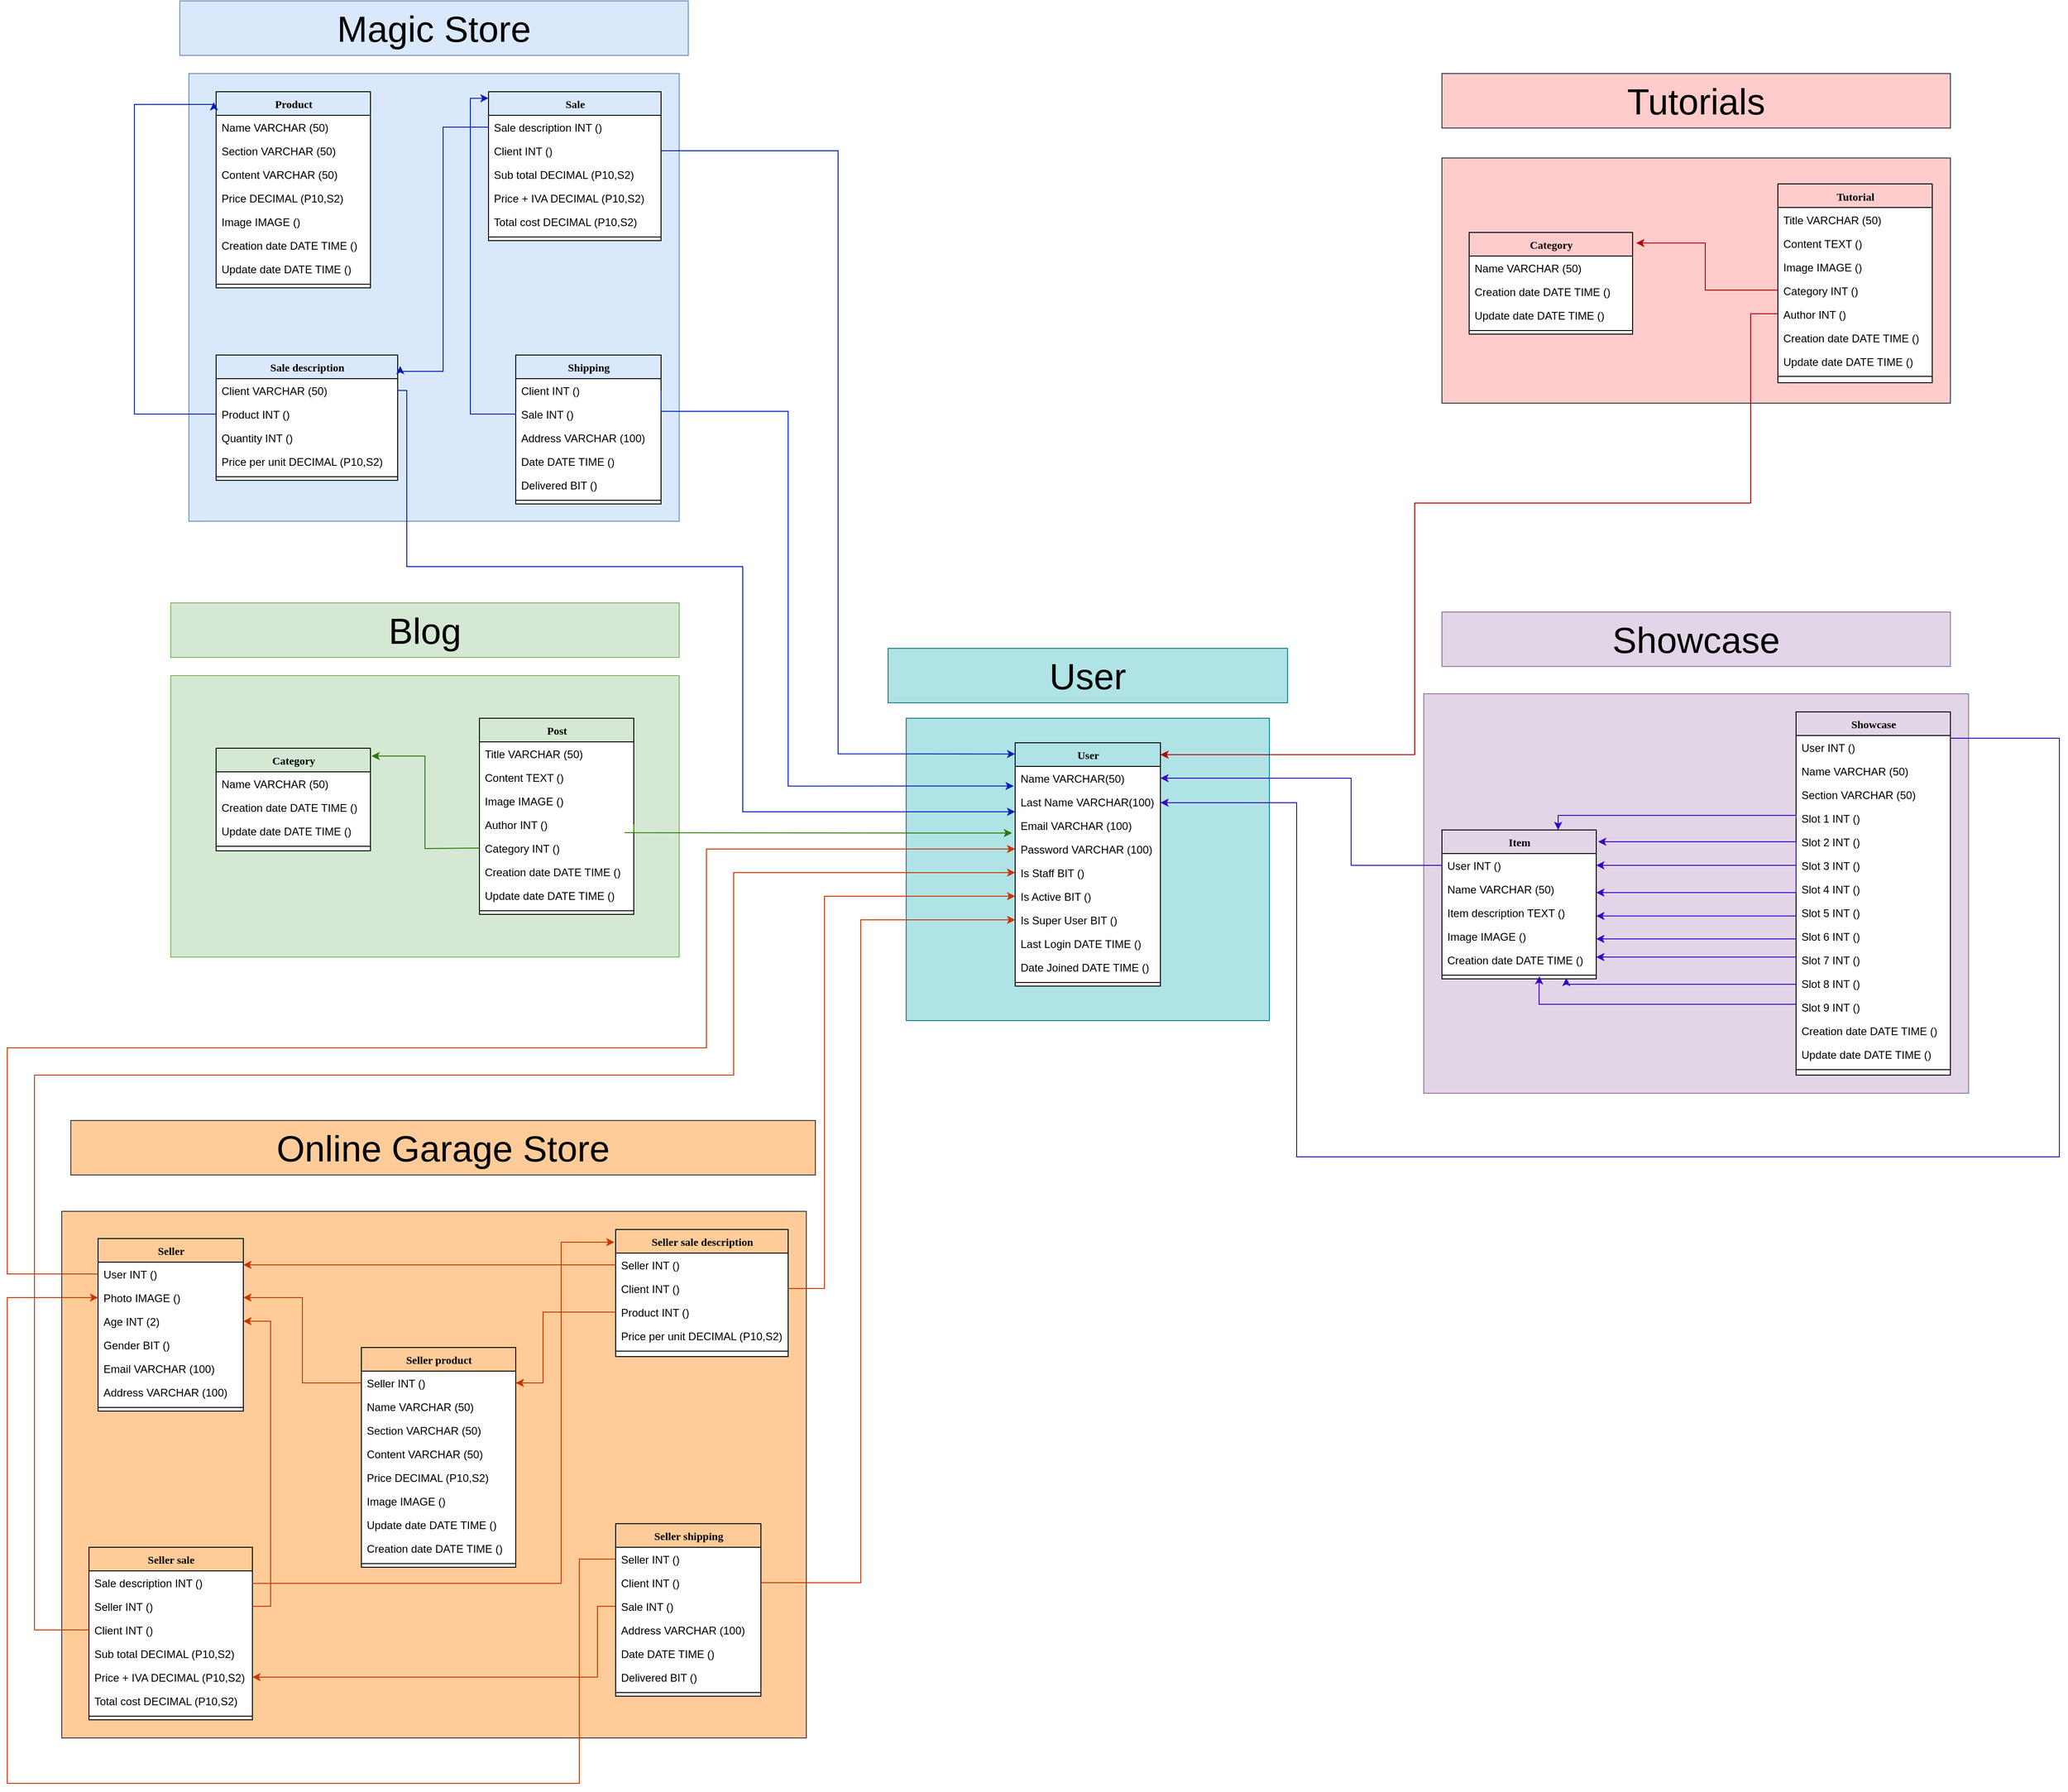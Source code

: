 <mxfile version="13.9.0" type="github">
  <diagram id="R2lEEEUBdFMjLlhIrx00" name="Page-1">
    <mxGraphModel dx="3938" dy="2273" grid="1" gridSize="10" guides="1" tooltips="1" connect="1" arrows="1" fold="1" page="1" pageScale="1" pageWidth="850" pageHeight="1100" math="0" shadow="0" extFonts="Permanent Marker^https://fonts.googleapis.com/css?family=Permanent+Marker">
      <root>
        <mxCell id="0" />
        <mxCell id="1" parent="0" />
        <mxCell id="4zCQocDhe5eGZeat-2OL-1" value="" style="rounded=0;whiteSpace=wrap;html=1;fillColor=#dae8fc;strokeColor=#6c8ebf;" parent="1" vertex="1">
          <mxGeometry x="-870" y="-13" width="540" height="493" as="geometry" />
        </mxCell>
        <mxCell id="4zCQocDhe5eGZeat-2OL-2" value="" style="rounded=0;whiteSpace=wrap;html=1;fillColor=#ffcccc;strokeColor=#36393d;" parent="1" vertex="1">
          <mxGeometry x="510" y="80" width="560" height="270" as="geometry" />
        </mxCell>
        <mxCell id="4zCQocDhe5eGZeat-2OL-3" value="" style="rounded=0;whiteSpace=wrap;html=1;fillColor=#ffcc99;strokeColor=#36393d;" parent="1" vertex="1">
          <mxGeometry x="-1010" y="1240" width="820" height="580" as="geometry" />
        </mxCell>
        <mxCell id="4zCQocDhe5eGZeat-2OL-4" value="" style="rounded=0;whiteSpace=wrap;html=1;fillColor=#d5e8d4;strokeColor=#82b366;" parent="1" vertex="1">
          <mxGeometry x="-890" y="650" width="560" height="310" as="geometry" />
        </mxCell>
        <mxCell id="4zCQocDhe5eGZeat-2OL-5" value="Product" style="swimlane;html=1;fontStyle=1;align=center;verticalAlign=top;childLayout=stackLayout;horizontal=1;startSize=26;horizontalStack=0;resizeParent=1;resizeLast=0;collapsible=1;marginBottom=0;swimlaneFillColor=#ffffff;rounded=0;shadow=0;comic=0;labelBackgroundColor=none;strokeWidth=1;fillColor=none;fontFamily=Verdana;fontSize=12" parent="1" vertex="1">
          <mxGeometry x="-840" y="7" width="170" height="216" as="geometry" />
        </mxCell>
        <mxCell id="4zCQocDhe5eGZeat-2OL-6" value="Name VARCHAR (50)" style="text;html=1;strokeColor=none;fillColor=none;align=left;verticalAlign=top;spacingLeft=4;spacingRight=4;whiteSpace=wrap;overflow=hidden;rotatable=0;points=[[0,0.5],[1,0.5]];portConstraint=eastwest;" parent="4zCQocDhe5eGZeat-2OL-5" vertex="1">
          <mxGeometry y="26" width="170" height="26" as="geometry" />
        </mxCell>
        <mxCell id="4zCQocDhe5eGZeat-2OL-7" value="Section VARCHAR (50)" style="text;html=1;strokeColor=none;fillColor=none;align=left;verticalAlign=top;spacingLeft=4;spacingRight=4;whiteSpace=wrap;overflow=hidden;rotatable=0;points=[[0,0.5],[1,0.5]];portConstraint=eastwest;" parent="4zCQocDhe5eGZeat-2OL-5" vertex="1">
          <mxGeometry y="52" width="170" height="26" as="geometry" />
        </mxCell>
        <mxCell id="4zCQocDhe5eGZeat-2OL-8" value="Content VARCHAR (50)" style="text;html=1;strokeColor=none;fillColor=none;align=left;verticalAlign=top;spacingLeft=4;spacingRight=4;whiteSpace=wrap;overflow=hidden;rotatable=0;points=[[0,0.5],[1,0.5]];portConstraint=eastwest;" parent="4zCQocDhe5eGZeat-2OL-5" vertex="1">
          <mxGeometry y="78" width="170" height="26" as="geometry" />
        </mxCell>
        <mxCell id="4zCQocDhe5eGZeat-2OL-9" value="Price DECIMAL (P10,S2)" style="text;html=1;strokeColor=none;fillColor=none;align=left;verticalAlign=top;spacingLeft=4;spacingRight=4;whiteSpace=wrap;overflow=hidden;rotatable=0;points=[[0,0.5],[1,0.5]];portConstraint=eastwest;" parent="4zCQocDhe5eGZeat-2OL-5" vertex="1">
          <mxGeometry y="104" width="170" height="26" as="geometry" />
        </mxCell>
        <mxCell id="4zCQocDhe5eGZeat-2OL-10" value="Image IMAGE ()" style="text;html=1;strokeColor=none;fillColor=none;align=left;verticalAlign=top;spacingLeft=4;spacingRight=4;whiteSpace=wrap;overflow=hidden;rotatable=0;points=[[0,0.5],[1,0.5]];portConstraint=eastwest;" parent="4zCQocDhe5eGZeat-2OL-5" vertex="1">
          <mxGeometry y="130" width="170" height="26" as="geometry" />
        </mxCell>
        <mxCell id="4zCQocDhe5eGZeat-2OL-11" value="Creation date DATE TIME ()" style="text;html=1;strokeColor=none;fillColor=none;align=left;verticalAlign=top;spacingLeft=4;spacingRight=4;whiteSpace=wrap;overflow=hidden;rotatable=0;points=[[0,0.5],[1,0.5]];portConstraint=eastwest;" parent="4zCQocDhe5eGZeat-2OL-5" vertex="1">
          <mxGeometry y="156" width="170" height="26" as="geometry" />
        </mxCell>
        <mxCell id="4zCQocDhe5eGZeat-2OL-12" value="Update date DATE TIME ()" style="text;html=1;strokeColor=none;fillColor=none;align=left;verticalAlign=top;spacingLeft=4;spacingRight=4;whiteSpace=wrap;overflow=hidden;rotatable=0;points=[[0,0.5],[1,0.5]];portConstraint=eastwest;" parent="4zCQocDhe5eGZeat-2OL-5" vertex="1">
          <mxGeometry y="182" width="170" height="26" as="geometry" />
        </mxCell>
        <mxCell id="4zCQocDhe5eGZeat-2OL-13" value="" style="line;html=1;strokeWidth=1;fillColor=none;align=left;verticalAlign=middle;spacingTop=-1;spacingLeft=3;spacingRight=3;rotatable=0;labelPosition=right;points=[];portConstraint=eastwest;" parent="4zCQocDhe5eGZeat-2OL-5" vertex="1">
          <mxGeometry y="208" width="170" height="8" as="geometry" />
        </mxCell>
        <mxCell id="4zCQocDhe5eGZeat-2OL-14" value="Sale description" style="swimlane;html=1;fontStyle=1;align=center;verticalAlign=top;childLayout=stackLayout;horizontal=1;startSize=26;horizontalStack=0;resizeParent=1;resizeLast=0;collapsible=1;marginBottom=0;swimlaneFillColor=#ffffff;rounded=0;shadow=0;comic=0;labelBackgroundColor=none;strokeWidth=1;fillColor=none;fontFamily=Verdana;fontSize=12" parent="1" vertex="1">
          <mxGeometry x="-840" y="297" width="200" height="138" as="geometry" />
        </mxCell>
        <mxCell id="4zCQocDhe5eGZeat-2OL-15" value="Client VARCHAR (50)" style="text;html=1;strokeColor=none;fillColor=none;align=left;verticalAlign=top;spacingLeft=4;spacingRight=4;whiteSpace=wrap;overflow=hidden;rotatable=0;points=[[0,0.5],[1,0.5]];portConstraint=eastwest;" parent="4zCQocDhe5eGZeat-2OL-14" vertex="1">
          <mxGeometry y="26" width="200" height="26" as="geometry" />
        </mxCell>
        <mxCell id="4zCQocDhe5eGZeat-2OL-16" value="Product INT ()" style="text;html=1;strokeColor=none;fillColor=none;align=left;verticalAlign=top;spacingLeft=4;spacingRight=4;whiteSpace=wrap;overflow=hidden;rotatable=0;points=[[0,0.5],[1,0.5]];portConstraint=eastwest;" parent="4zCQocDhe5eGZeat-2OL-14" vertex="1">
          <mxGeometry y="52" width="200" height="26" as="geometry" />
        </mxCell>
        <mxCell id="4zCQocDhe5eGZeat-2OL-17" value="Quantity INT ()" style="text;html=1;strokeColor=none;fillColor=none;align=left;verticalAlign=top;spacingLeft=4;spacingRight=4;whiteSpace=wrap;overflow=hidden;rotatable=0;points=[[0,0.5],[1,0.5]];portConstraint=eastwest;" parent="4zCQocDhe5eGZeat-2OL-14" vertex="1">
          <mxGeometry y="78" width="200" height="26" as="geometry" />
        </mxCell>
        <mxCell id="4zCQocDhe5eGZeat-2OL-18" value="Price per unit DECIMAL (P10,S2)" style="text;html=1;strokeColor=none;fillColor=none;align=left;verticalAlign=top;spacingLeft=4;spacingRight=4;whiteSpace=wrap;overflow=hidden;rotatable=0;points=[[0,0.5],[1,0.5]];portConstraint=eastwest;" parent="4zCQocDhe5eGZeat-2OL-14" vertex="1">
          <mxGeometry y="104" width="200" height="26" as="geometry" />
        </mxCell>
        <mxCell id="4zCQocDhe5eGZeat-2OL-19" value="" style="line;html=1;strokeWidth=1;fillColor=none;align=left;verticalAlign=middle;spacingTop=-1;spacingLeft=3;spacingRight=3;rotatable=0;labelPosition=right;points=[];portConstraint=eastwest;" parent="4zCQocDhe5eGZeat-2OL-14" vertex="1">
          <mxGeometry y="130" width="200" height="8" as="geometry" />
        </mxCell>
        <mxCell id="4zCQocDhe5eGZeat-2OL-20" value="&lt;font style=&quot;font-size: 40px&quot;&gt;Magic Store&lt;/font&gt;" style="rounded=0;whiteSpace=wrap;html=1;fillColor=#dae8fc;strokeColor=#6c8ebf;" parent="1" vertex="1">
          <mxGeometry x="-880" y="-93" width="560" height="60" as="geometry" />
        </mxCell>
        <mxCell id="4zCQocDhe5eGZeat-2OL-21" value="Sale" style="swimlane;html=1;fontStyle=1;align=center;verticalAlign=top;childLayout=stackLayout;horizontal=1;startSize=26;horizontalStack=0;resizeParent=1;resizeLast=0;collapsible=1;marginBottom=0;swimlaneFillColor=#ffffff;rounded=0;shadow=0;comic=0;labelBackgroundColor=none;strokeWidth=1;fillColor=none;fontFamily=Verdana;fontSize=12" parent="1" vertex="1">
          <mxGeometry x="-540" y="7" width="190" height="164" as="geometry">
            <mxRectangle x="-530" y="50" width="100" height="26" as="alternateBounds" />
          </mxGeometry>
        </mxCell>
        <mxCell id="4zCQocDhe5eGZeat-2OL-22" value="Sale description INT ()" style="text;html=1;strokeColor=none;fillColor=none;align=left;verticalAlign=top;spacingLeft=4;spacingRight=4;whiteSpace=wrap;overflow=hidden;rotatable=0;points=[[0,0.5],[1,0.5]];portConstraint=eastwest;" parent="4zCQocDhe5eGZeat-2OL-21" vertex="1">
          <mxGeometry y="26" width="190" height="26" as="geometry" />
        </mxCell>
        <mxCell id="4zCQocDhe5eGZeat-2OL-23" value="Client INT ()" style="text;html=1;strokeColor=none;fillColor=none;align=left;verticalAlign=top;spacingLeft=4;spacingRight=4;whiteSpace=wrap;overflow=hidden;rotatable=0;points=[[0,0.5],[1,0.5]];portConstraint=eastwest;" parent="4zCQocDhe5eGZeat-2OL-21" vertex="1">
          <mxGeometry y="52" width="190" height="26" as="geometry" />
        </mxCell>
        <mxCell id="4zCQocDhe5eGZeat-2OL-24" value="Sub total DECIMAL (P10,S2)" style="text;html=1;strokeColor=none;fillColor=none;align=left;verticalAlign=top;spacingLeft=4;spacingRight=4;whiteSpace=wrap;overflow=hidden;rotatable=0;points=[[0,0.5],[1,0.5]];portConstraint=eastwest;" parent="4zCQocDhe5eGZeat-2OL-21" vertex="1">
          <mxGeometry y="78" width="190" height="26" as="geometry" />
        </mxCell>
        <mxCell id="4zCQocDhe5eGZeat-2OL-25" value="Price + IVA DECIMAL (P10,S2)" style="text;html=1;strokeColor=none;fillColor=none;align=left;verticalAlign=top;spacingLeft=4;spacingRight=4;whiteSpace=wrap;overflow=hidden;rotatable=0;points=[[0,0.5],[1,0.5]];portConstraint=eastwest;" parent="4zCQocDhe5eGZeat-2OL-21" vertex="1">
          <mxGeometry y="104" width="190" height="26" as="geometry" />
        </mxCell>
        <mxCell id="4zCQocDhe5eGZeat-2OL-26" value="Total cost DECIMAL (P10,S2)" style="text;html=1;strokeColor=none;fillColor=none;align=left;verticalAlign=top;spacingLeft=4;spacingRight=4;whiteSpace=wrap;overflow=hidden;rotatable=0;points=[[0,0.5],[1,0.5]];portConstraint=eastwest;" parent="4zCQocDhe5eGZeat-2OL-21" vertex="1">
          <mxGeometry y="130" width="190" height="26" as="geometry" />
        </mxCell>
        <mxCell id="4zCQocDhe5eGZeat-2OL-27" value="" style="line;html=1;strokeWidth=1;fillColor=none;align=left;verticalAlign=middle;spacingTop=-1;spacingLeft=3;spacingRight=3;rotatable=0;labelPosition=right;points=[];portConstraint=eastwest;" parent="4zCQocDhe5eGZeat-2OL-21" vertex="1">
          <mxGeometry y="156" width="190" height="8" as="geometry" />
        </mxCell>
        <mxCell id="4zCQocDhe5eGZeat-2OL-28" value="Shipping" style="swimlane;html=1;fontStyle=1;align=center;verticalAlign=top;childLayout=stackLayout;horizontal=1;startSize=26;horizontalStack=0;resizeParent=1;resizeLast=0;collapsible=1;marginBottom=0;swimlaneFillColor=#ffffff;rounded=0;shadow=0;comic=0;labelBackgroundColor=none;strokeWidth=1;fillColor=none;fontFamily=Verdana;fontSize=12" parent="1" vertex="1">
          <mxGeometry x="-510" y="297" width="160" height="164" as="geometry" />
        </mxCell>
        <mxCell id="4zCQocDhe5eGZeat-2OL-29" value="Client INT ()" style="text;html=1;strokeColor=none;fillColor=none;align=left;verticalAlign=top;spacingLeft=4;spacingRight=4;whiteSpace=wrap;overflow=hidden;rotatable=0;points=[[0,0.5],[1,0.5]];portConstraint=eastwest;" parent="4zCQocDhe5eGZeat-2OL-28" vertex="1">
          <mxGeometry y="26" width="160" height="26" as="geometry" />
        </mxCell>
        <mxCell id="4zCQocDhe5eGZeat-2OL-30" value="Sale INT ()" style="text;html=1;strokeColor=none;fillColor=none;align=left;verticalAlign=top;spacingLeft=4;spacingRight=4;whiteSpace=wrap;overflow=hidden;rotatable=0;points=[[0,0.5],[1,0.5]];portConstraint=eastwest;" parent="4zCQocDhe5eGZeat-2OL-28" vertex="1">
          <mxGeometry y="52" width="160" height="26" as="geometry" />
        </mxCell>
        <mxCell id="4zCQocDhe5eGZeat-2OL-31" value="Address VARCHAR (100)" style="text;html=1;strokeColor=none;fillColor=none;align=left;verticalAlign=top;spacingLeft=4;spacingRight=4;whiteSpace=wrap;overflow=hidden;rotatable=0;points=[[0,0.5],[1,0.5]];portConstraint=eastwest;" parent="4zCQocDhe5eGZeat-2OL-28" vertex="1">
          <mxGeometry y="78" width="160" height="26" as="geometry" />
        </mxCell>
        <mxCell id="4zCQocDhe5eGZeat-2OL-32" value="Date DATE TIME ()" style="text;html=1;strokeColor=none;fillColor=none;align=left;verticalAlign=top;spacingLeft=4;spacingRight=4;whiteSpace=wrap;overflow=hidden;rotatable=0;points=[[0,0.5],[1,0.5]];portConstraint=eastwest;" parent="4zCQocDhe5eGZeat-2OL-28" vertex="1">
          <mxGeometry y="104" width="160" height="26" as="geometry" />
        </mxCell>
        <mxCell id="4zCQocDhe5eGZeat-2OL-33" value="Delivered BIT ()" style="text;html=1;strokeColor=none;fillColor=none;align=left;verticalAlign=top;spacingLeft=4;spacingRight=4;whiteSpace=wrap;overflow=hidden;rotatable=0;points=[[0,0.5],[1,0.5]];portConstraint=eastwest;" parent="4zCQocDhe5eGZeat-2OL-28" vertex="1">
          <mxGeometry y="130" width="160" height="26" as="geometry" />
        </mxCell>
        <mxCell id="4zCQocDhe5eGZeat-2OL-34" value="" style="line;html=1;strokeWidth=1;fillColor=none;align=left;verticalAlign=middle;spacingTop=-1;spacingLeft=3;spacingRight=3;rotatable=0;labelPosition=right;points=[];portConstraint=eastwest;" parent="4zCQocDhe5eGZeat-2OL-28" vertex="1">
          <mxGeometry y="156" width="160" height="8" as="geometry" />
        </mxCell>
        <mxCell id="4zCQocDhe5eGZeat-2OL-35" value="&lt;span style=&quot;font-size: 40px&quot;&gt;Blog&lt;/span&gt;" style="rounded=0;whiteSpace=wrap;html=1;fillColor=#d5e8d4;strokeColor=#82b366;" parent="1" vertex="1">
          <mxGeometry x="-890" y="570" width="560" height="60" as="geometry" />
        </mxCell>
        <mxCell id="4zCQocDhe5eGZeat-2OL-36" value="Category" style="swimlane;html=1;fontStyle=1;align=center;verticalAlign=top;childLayout=stackLayout;horizontal=1;startSize=26;horizontalStack=0;resizeParent=1;resizeLast=0;collapsible=1;marginBottom=0;swimlaneFillColor=#ffffff;rounded=0;shadow=0;comic=0;labelBackgroundColor=none;strokeWidth=1;fillColor=none;fontFamily=Verdana;fontSize=12" parent="1" vertex="1">
          <mxGeometry x="-840" y="730" width="170" height="113" as="geometry" />
        </mxCell>
        <mxCell id="4zCQocDhe5eGZeat-2OL-37" value="Name VARCHAR (50)" style="text;html=1;strokeColor=none;fillColor=none;align=left;verticalAlign=top;spacingLeft=4;spacingRight=4;whiteSpace=wrap;overflow=hidden;rotatable=0;points=[[0,0.5],[1,0.5]];portConstraint=eastwest;" parent="4zCQocDhe5eGZeat-2OL-36" vertex="1">
          <mxGeometry y="26" width="170" height="26" as="geometry" />
        </mxCell>
        <mxCell id="4zCQocDhe5eGZeat-2OL-38" value="Creation date DATE TIME ()" style="text;html=1;strokeColor=none;fillColor=none;align=left;verticalAlign=top;spacingLeft=4;spacingRight=4;whiteSpace=wrap;overflow=hidden;rotatable=0;points=[[0,0.5],[1,0.5]];portConstraint=eastwest;" parent="4zCQocDhe5eGZeat-2OL-36" vertex="1">
          <mxGeometry y="52" width="170" height="26" as="geometry" />
        </mxCell>
        <mxCell id="4zCQocDhe5eGZeat-2OL-39" value="Update date DATE TIME ()" style="text;html=1;strokeColor=none;fillColor=none;align=left;verticalAlign=top;spacingLeft=4;spacingRight=4;whiteSpace=wrap;overflow=hidden;rotatable=0;points=[[0,0.5],[1,0.5]];portConstraint=eastwest;" parent="4zCQocDhe5eGZeat-2OL-36" vertex="1">
          <mxGeometry y="78" width="170" height="26" as="geometry" />
        </mxCell>
        <mxCell id="4zCQocDhe5eGZeat-2OL-40" value="" style="line;html=1;strokeWidth=1;fillColor=none;align=left;verticalAlign=middle;spacingTop=-1;spacingLeft=3;spacingRight=3;rotatable=0;labelPosition=right;points=[];portConstraint=eastwest;" parent="4zCQocDhe5eGZeat-2OL-36" vertex="1">
          <mxGeometry y="104" width="170" height="8" as="geometry" />
        </mxCell>
        <mxCell id="4zCQocDhe5eGZeat-2OL-41" value="Post" style="swimlane;html=1;fontStyle=1;align=center;verticalAlign=top;childLayout=stackLayout;horizontal=1;startSize=26;horizontalStack=0;resizeParent=1;resizeLast=0;collapsible=1;marginBottom=0;swimlaneFillColor=#ffffff;rounded=0;shadow=0;comic=0;labelBackgroundColor=none;strokeWidth=1;fillColor=none;fontFamily=Verdana;fontSize=12" parent="1" vertex="1">
          <mxGeometry x="-550" y="697" width="170" height="216" as="geometry" />
        </mxCell>
        <mxCell id="4zCQocDhe5eGZeat-2OL-42" value="Title VARCHAR (50)" style="text;html=1;strokeColor=none;fillColor=none;align=left;verticalAlign=top;spacingLeft=4;spacingRight=4;whiteSpace=wrap;overflow=hidden;rotatable=0;points=[[0,0.5],[1,0.5]];portConstraint=eastwest;" parent="4zCQocDhe5eGZeat-2OL-41" vertex="1">
          <mxGeometry y="26" width="170" height="26" as="geometry" />
        </mxCell>
        <mxCell id="4zCQocDhe5eGZeat-2OL-43" value="Content TEXT ()" style="text;html=1;strokeColor=none;fillColor=none;align=left;verticalAlign=top;spacingLeft=4;spacingRight=4;whiteSpace=wrap;overflow=hidden;rotatable=0;points=[[0,0.5],[1,0.5]];portConstraint=eastwest;" parent="4zCQocDhe5eGZeat-2OL-41" vertex="1">
          <mxGeometry y="52" width="170" height="26" as="geometry" />
        </mxCell>
        <mxCell id="4zCQocDhe5eGZeat-2OL-44" value="Image IMAGE ()" style="text;html=1;strokeColor=none;fillColor=none;align=left;verticalAlign=top;spacingLeft=4;spacingRight=4;whiteSpace=wrap;overflow=hidden;rotatable=0;points=[[0,0.5],[1,0.5]];portConstraint=eastwest;" parent="4zCQocDhe5eGZeat-2OL-41" vertex="1">
          <mxGeometry y="78" width="170" height="26" as="geometry" />
        </mxCell>
        <mxCell id="4zCQocDhe5eGZeat-2OL-45" value="Author INT ()" style="text;html=1;strokeColor=none;fillColor=none;align=left;verticalAlign=top;spacingLeft=4;spacingRight=4;whiteSpace=wrap;overflow=hidden;rotatable=0;points=[[0,0.5],[1,0.5]];portConstraint=eastwest;" parent="4zCQocDhe5eGZeat-2OL-41" vertex="1">
          <mxGeometry y="104" width="170" height="26" as="geometry" />
        </mxCell>
        <mxCell id="4zCQocDhe5eGZeat-2OL-46" value="Category INT ()" style="text;html=1;strokeColor=none;fillColor=none;align=left;verticalAlign=top;spacingLeft=4;spacingRight=4;whiteSpace=wrap;overflow=hidden;rotatable=0;points=[[0,0.5],[1,0.5]];portConstraint=eastwest;" parent="4zCQocDhe5eGZeat-2OL-41" vertex="1">
          <mxGeometry y="130" width="170" height="26" as="geometry" />
        </mxCell>
        <mxCell id="4zCQocDhe5eGZeat-2OL-47" value="Creation date DATE TIME ()" style="text;html=1;strokeColor=none;fillColor=none;align=left;verticalAlign=top;spacingLeft=4;spacingRight=4;whiteSpace=wrap;overflow=hidden;rotatable=0;points=[[0,0.5],[1,0.5]];portConstraint=eastwest;" parent="4zCQocDhe5eGZeat-2OL-41" vertex="1">
          <mxGeometry y="156" width="170" height="26" as="geometry" />
        </mxCell>
        <mxCell id="4zCQocDhe5eGZeat-2OL-48" value="Update date DATE TIME ()" style="text;html=1;strokeColor=none;fillColor=none;align=left;verticalAlign=top;spacingLeft=4;spacingRight=4;whiteSpace=wrap;overflow=hidden;rotatable=0;points=[[0,0.5],[1,0.5]];portConstraint=eastwest;" parent="4zCQocDhe5eGZeat-2OL-41" vertex="1">
          <mxGeometry y="182" width="170" height="26" as="geometry" />
        </mxCell>
        <mxCell id="4zCQocDhe5eGZeat-2OL-49" value="" style="line;html=1;strokeWidth=1;fillColor=none;align=left;verticalAlign=middle;spacingTop=-1;spacingLeft=3;spacingRight=3;rotatable=0;labelPosition=right;points=[];portConstraint=eastwest;" parent="4zCQocDhe5eGZeat-2OL-41" vertex="1">
          <mxGeometry y="208" width="170" height="8" as="geometry" />
        </mxCell>
        <mxCell id="4zCQocDhe5eGZeat-2OL-50" value="&lt;span style=&quot;font-size: 40px&quot;&gt;Online Garage Store&lt;/span&gt;" style="rounded=0;whiteSpace=wrap;html=1;fillColor=#ffcc99;strokeColor=#36393d;" parent="1" vertex="1">
          <mxGeometry x="-1000" y="1140" width="820" height="60" as="geometry" />
        </mxCell>
        <mxCell id="4zCQocDhe5eGZeat-2OL-51" value="Seller" style="swimlane;html=1;fontStyle=1;align=center;verticalAlign=top;childLayout=stackLayout;horizontal=1;startSize=26;horizontalStack=0;resizeParent=1;resizeLast=0;collapsible=1;marginBottom=0;swimlaneFillColor=#ffffff;rounded=0;shadow=0;comic=0;labelBackgroundColor=none;strokeWidth=1;fillColor=none;fontFamily=Verdana;fontSize=12" parent="1" vertex="1">
          <mxGeometry x="-970" y="1270" width="160" height="190" as="geometry" />
        </mxCell>
        <mxCell id="4zCQocDhe5eGZeat-2OL-52" value="User INT ()" style="text;html=1;strokeColor=none;fillColor=none;align=left;verticalAlign=top;spacingLeft=4;spacingRight=4;whiteSpace=wrap;overflow=hidden;rotatable=0;points=[[0,0.5],[1,0.5]];portConstraint=eastwest;" parent="4zCQocDhe5eGZeat-2OL-51" vertex="1">
          <mxGeometry y="26" width="160" height="26" as="geometry" />
        </mxCell>
        <mxCell id="4zCQocDhe5eGZeat-2OL-53" value="Photo IMAGE ()" style="text;html=1;strokeColor=none;fillColor=none;align=left;verticalAlign=top;spacingLeft=4;spacingRight=4;whiteSpace=wrap;overflow=hidden;rotatable=0;points=[[0,0.5],[1,0.5]];portConstraint=eastwest;" parent="4zCQocDhe5eGZeat-2OL-51" vertex="1">
          <mxGeometry y="52" width="160" height="26" as="geometry" />
        </mxCell>
        <mxCell id="4zCQocDhe5eGZeat-2OL-54" value="Age INT (2)" style="text;html=1;strokeColor=none;fillColor=none;align=left;verticalAlign=top;spacingLeft=4;spacingRight=4;whiteSpace=wrap;overflow=hidden;rotatable=0;points=[[0,0.5],[1,0.5]];portConstraint=eastwest;" parent="4zCQocDhe5eGZeat-2OL-51" vertex="1">
          <mxGeometry y="78" width="160" height="26" as="geometry" />
        </mxCell>
        <mxCell id="4zCQocDhe5eGZeat-2OL-55" value="Gender BIT ()" style="text;html=1;strokeColor=none;fillColor=none;align=left;verticalAlign=top;spacingLeft=4;spacingRight=4;whiteSpace=wrap;overflow=hidden;rotatable=0;points=[[0,0.5],[1,0.5]];portConstraint=eastwest;" parent="4zCQocDhe5eGZeat-2OL-51" vertex="1">
          <mxGeometry y="104" width="160" height="26" as="geometry" />
        </mxCell>
        <mxCell id="4zCQocDhe5eGZeat-2OL-56" value="Email VARCHAR (100)" style="text;html=1;strokeColor=none;fillColor=none;align=left;verticalAlign=top;spacingLeft=4;spacingRight=4;whiteSpace=wrap;overflow=hidden;rotatable=0;points=[[0,0.5],[1,0.5]];portConstraint=eastwest;" parent="4zCQocDhe5eGZeat-2OL-51" vertex="1">
          <mxGeometry y="130" width="160" height="26" as="geometry" />
        </mxCell>
        <mxCell id="4zCQocDhe5eGZeat-2OL-57" value="Address VARCHAR (100)" style="text;html=1;strokeColor=none;fillColor=none;align=left;verticalAlign=top;spacingLeft=4;spacingRight=4;whiteSpace=wrap;overflow=hidden;rotatable=0;points=[[0,0.5],[1,0.5]];portConstraint=eastwest;" parent="4zCQocDhe5eGZeat-2OL-51" vertex="1">
          <mxGeometry y="156" width="160" height="26" as="geometry" />
        </mxCell>
        <mxCell id="4zCQocDhe5eGZeat-2OL-58" value="" style="line;html=1;strokeWidth=1;fillColor=none;align=left;verticalAlign=middle;spacingTop=-1;spacingLeft=3;spacingRight=3;rotatable=0;labelPosition=right;points=[];portConstraint=eastwest;" parent="4zCQocDhe5eGZeat-2OL-51" vertex="1">
          <mxGeometry y="182" width="160" height="8" as="geometry" />
        </mxCell>
        <mxCell id="4zCQocDhe5eGZeat-2OL-59" value="Seller product" style="swimlane;html=1;fontStyle=1;align=center;verticalAlign=top;childLayout=stackLayout;horizontal=1;startSize=26;horizontalStack=0;resizeParent=1;resizeLast=0;collapsible=1;marginBottom=0;swimlaneFillColor=#ffffff;rounded=0;shadow=0;comic=0;labelBackgroundColor=none;strokeWidth=1;fillColor=none;fontFamily=Verdana;fontSize=12" parent="1" vertex="1">
          <mxGeometry x="-680" y="1390" width="170" height="242" as="geometry" />
        </mxCell>
        <mxCell id="4zCQocDhe5eGZeat-2OL-60" value="Seller INT ()" style="text;html=1;strokeColor=none;fillColor=none;align=left;verticalAlign=top;spacingLeft=4;spacingRight=4;whiteSpace=wrap;overflow=hidden;rotatable=0;points=[[0,0.5],[1,0.5]];portConstraint=eastwest;" parent="4zCQocDhe5eGZeat-2OL-59" vertex="1">
          <mxGeometry y="26" width="170" height="26" as="geometry" />
        </mxCell>
        <mxCell id="4zCQocDhe5eGZeat-2OL-61" value="Name VARCHAR (50)" style="text;html=1;strokeColor=none;fillColor=none;align=left;verticalAlign=top;spacingLeft=4;spacingRight=4;whiteSpace=wrap;overflow=hidden;rotatable=0;points=[[0,0.5],[1,0.5]];portConstraint=eastwest;" parent="4zCQocDhe5eGZeat-2OL-59" vertex="1">
          <mxGeometry y="52" width="170" height="26" as="geometry" />
        </mxCell>
        <mxCell id="4zCQocDhe5eGZeat-2OL-62" value="Section VARCHAR (50)" style="text;html=1;strokeColor=none;fillColor=none;align=left;verticalAlign=top;spacingLeft=4;spacingRight=4;whiteSpace=wrap;overflow=hidden;rotatable=0;points=[[0,0.5],[1,0.5]];portConstraint=eastwest;" parent="4zCQocDhe5eGZeat-2OL-59" vertex="1">
          <mxGeometry y="78" width="170" height="26" as="geometry" />
        </mxCell>
        <mxCell id="4zCQocDhe5eGZeat-2OL-63" value="Content VARCHAR (50)" style="text;html=1;strokeColor=none;fillColor=none;align=left;verticalAlign=top;spacingLeft=4;spacingRight=4;whiteSpace=wrap;overflow=hidden;rotatable=0;points=[[0,0.5],[1,0.5]];portConstraint=eastwest;" parent="4zCQocDhe5eGZeat-2OL-59" vertex="1">
          <mxGeometry y="104" width="170" height="26" as="geometry" />
        </mxCell>
        <mxCell id="4zCQocDhe5eGZeat-2OL-64" value="Price DECIMAL (P10,S2)" style="text;html=1;strokeColor=none;fillColor=none;align=left;verticalAlign=top;spacingLeft=4;spacingRight=4;whiteSpace=wrap;overflow=hidden;rotatable=0;points=[[0,0.5],[1,0.5]];portConstraint=eastwest;" parent="4zCQocDhe5eGZeat-2OL-59" vertex="1">
          <mxGeometry y="130" width="170" height="26" as="geometry" />
        </mxCell>
        <mxCell id="4zCQocDhe5eGZeat-2OL-65" value="Image IMAGE ()" style="text;html=1;strokeColor=none;fillColor=none;align=left;verticalAlign=top;spacingLeft=4;spacingRight=4;whiteSpace=wrap;overflow=hidden;rotatable=0;points=[[0,0.5],[1,0.5]];portConstraint=eastwest;" parent="4zCQocDhe5eGZeat-2OL-59" vertex="1">
          <mxGeometry y="156" width="170" height="26" as="geometry" />
        </mxCell>
        <mxCell id="4zCQocDhe5eGZeat-2OL-67" value="Update date DATE TIME ()" style="text;html=1;strokeColor=none;fillColor=none;align=left;verticalAlign=top;spacingLeft=4;spacingRight=4;whiteSpace=wrap;overflow=hidden;rotatable=0;points=[[0,0.5],[1,0.5]];portConstraint=eastwest;" parent="4zCQocDhe5eGZeat-2OL-59" vertex="1">
          <mxGeometry y="182" width="170" height="26" as="geometry" />
        </mxCell>
        <mxCell id="4zCQocDhe5eGZeat-2OL-66" value="Creation date DATE TIME ()" style="text;html=1;strokeColor=none;fillColor=none;align=left;verticalAlign=top;spacingLeft=4;spacingRight=4;whiteSpace=wrap;overflow=hidden;rotatable=0;points=[[0,0.5],[1,0.5]];portConstraint=eastwest;" parent="4zCQocDhe5eGZeat-2OL-59" vertex="1">
          <mxGeometry y="208" width="170" height="26" as="geometry" />
        </mxCell>
        <mxCell id="4zCQocDhe5eGZeat-2OL-68" value="" style="line;html=1;strokeWidth=1;fillColor=none;align=left;verticalAlign=middle;spacingTop=-1;spacingLeft=3;spacingRight=3;rotatable=0;labelPosition=right;points=[];portConstraint=eastwest;" parent="4zCQocDhe5eGZeat-2OL-59" vertex="1">
          <mxGeometry y="234" width="170" height="8" as="geometry" />
        </mxCell>
        <mxCell id="4zCQocDhe5eGZeat-2OL-69" value="Seller sale description" style="swimlane;html=1;fontStyle=1;align=center;verticalAlign=top;childLayout=stackLayout;horizontal=1;startSize=26;horizontalStack=0;resizeParent=1;resizeLast=0;collapsible=1;marginBottom=0;swimlaneFillColor=#ffffff;rounded=0;shadow=0;comic=0;labelBackgroundColor=none;strokeWidth=1;fillColor=none;fontFamily=Verdana;fontSize=12" parent="1" vertex="1">
          <mxGeometry x="-400" y="1260" width="190" height="140" as="geometry" />
        </mxCell>
        <mxCell id="4zCQocDhe5eGZeat-2OL-70" value="Seller INT ()" style="text;html=1;strokeColor=none;fillColor=none;align=left;verticalAlign=top;spacingLeft=4;spacingRight=4;whiteSpace=wrap;overflow=hidden;rotatable=0;points=[[0,0.5],[1,0.5]];portConstraint=eastwest;" parent="4zCQocDhe5eGZeat-2OL-69" vertex="1">
          <mxGeometry y="26" width="190" height="26" as="geometry" />
        </mxCell>
        <mxCell id="4zCQocDhe5eGZeat-2OL-71" value="Client INT ()" style="text;html=1;strokeColor=none;fillColor=none;align=left;verticalAlign=top;spacingLeft=4;spacingRight=4;whiteSpace=wrap;overflow=hidden;rotatable=0;points=[[0,0.5],[1,0.5]];portConstraint=eastwest;" parent="4zCQocDhe5eGZeat-2OL-69" vertex="1">
          <mxGeometry y="52" width="190" height="26" as="geometry" />
        </mxCell>
        <mxCell id="4zCQocDhe5eGZeat-2OL-72" value="Product INT ()" style="text;html=1;strokeColor=none;fillColor=none;align=left;verticalAlign=top;spacingLeft=4;spacingRight=4;whiteSpace=wrap;overflow=hidden;rotatable=0;points=[[0,0.5],[1,0.5]];portConstraint=eastwest;" parent="4zCQocDhe5eGZeat-2OL-69" vertex="1">
          <mxGeometry y="78" width="190" height="26" as="geometry" />
        </mxCell>
        <mxCell id="4zCQocDhe5eGZeat-2OL-73" value="Price per unit DECIMAL (P10,S2)" style="text;html=1;strokeColor=none;fillColor=none;align=left;verticalAlign=top;spacingLeft=4;spacingRight=4;whiteSpace=wrap;overflow=hidden;rotatable=0;points=[[0,0.5],[1,0.5]];portConstraint=eastwest;" parent="4zCQocDhe5eGZeat-2OL-69" vertex="1">
          <mxGeometry y="104" width="190" height="26" as="geometry" />
        </mxCell>
        <mxCell id="4zCQocDhe5eGZeat-2OL-74" value="" style="line;html=1;strokeWidth=1;fillColor=none;align=left;verticalAlign=middle;spacingTop=-1;spacingLeft=3;spacingRight=3;rotatable=0;labelPosition=right;points=[];portConstraint=eastwest;" parent="4zCQocDhe5eGZeat-2OL-69" vertex="1">
          <mxGeometry y="130" width="190" height="8" as="geometry" />
        </mxCell>
        <mxCell id="4zCQocDhe5eGZeat-2OL-75" value="Seller sale" style="swimlane;html=1;fontStyle=1;align=center;verticalAlign=top;childLayout=stackLayout;horizontal=1;startSize=26;horizontalStack=0;resizeParent=1;resizeLast=0;collapsible=1;marginBottom=0;swimlaneFillColor=#ffffff;rounded=0;shadow=0;comic=0;labelBackgroundColor=none;strokeWidth=1;fillColor=none;fontFamily=Verdana;fontSize=12" parent="1" vertex="1">
          <mxGeometry x="-980" y="1610" width="180" height="190" as="geometry" />
        </mxCell>
        <mxCell id="4zCQocDhe5eGZeat-2OL-76" value="Sale description INT ()" style="text;html=1;strokeColor=none;fillColor=none;align=left;verticalAlign=top;spacingLeft=4;spacingRight=4;whiteSpace=wrap;overflow=hidden;rotatable=0;points=[[0,0.5],[1,0.5]];portConstraint=eastwest;" parent="4zCQocDhe5eGZeat-2OL-75" vertex="1">
          <mxGeometry y="26" width="180" height="26" as="geometry" />
        </mxCell>
        <mxCell id="4zCQocDhe5eGZeat-2OL-77" value="Seller INT ()" style="text;html=1;strokeColor=none;fillColor=none;align=left;verticalAlign=top;spacingLeft=4;spacingRight=4;whiteSpace=wrap;overflow=hidden;rotatable=0;points=[[0,0.5],[1,0.5]];portConstraint=eastwest;" parent="4zCQocDhe5eGZeat-2OL-75" vertex="1">
          <mxGeometry y="52" width="180" height="26" as="geometry" />
        </mxCell>
        <mxCell id="4zCQocDhe5eGZeat-2OL-78" value="Client INT ()" style="text;html=1;strokeColor=none;fillColor=none;align=left;verticalAlign=top;spacingLeft=4;spacingRight=4;whiteSpace=wrap;overflow=hidden;rotatable=0;points=[[0,0.5],[1,0.5]];portConstraint=eastwest;" parent="4zCQocDhe5eGZeat-2OL-75" vertex="1">
          <mxGeometry y="78" width="180" height="26" as="geometry" />
        </mxCell>
        <mxCell id="4zCQocDhe5eGZeat-2OL-79" value="Sub total DECIMAL (P10,S2)" style="text;html=1;strokeColor=none;fillColor=none;align=left;verticalAlign=top;spacingLeft=4;spacingRight=4;whiteSpace=wrap;overflow=hidden;rotatable=0;points=[[0,0.5],[1,0.5]];portConstraint=eastwest;" parent="4zCQocDhe5eGZeat-2OL-75" vertex="1">
          <mxGeometry y="104" width="180" height="26" as="geometry" />
        </mxCell>
        <mxCell id="4zCQocDhe5eGZeat-2OL-80" value="Price + IVA DECIMAL (P10,S2)" style="text;html=1;strokeColor=none;fillColor=none;align=left;verticalAlign=top;spacingLeft=4;spacingRight=4;whiteSpace=wrap;overflow=hidden;rotatable=0;points=[[0,0.5],[1,0.5]];portConstraint=eastwest;" parent="4zCQocDhe5eGZeat-2OL-75" vertex="1">
          <mxGeometry y="130" width="180" height="26" as="geometry" />
        </mxCell>
        <mxCell id="4zCQocDhe5eGZeat-2OL-81" value="Total cost DECIMAL (P10,S2)" style="text;html=1;strokeColor=none;fillColor=none;align=left;verticalAlign=top;spacingLeft=4;spacingRight=4;whiteSpace=wrap;overflow=hidden;rotatable=0;points=[[0,0.5],[1,0.5]];portConstraint=eastwest;" parent="4zCQocDhe5eGZeat-2OL-75" vertex="1">
          <mxGeometry y="156" width="180" height="26" as="geometry" />
        </mxCell>
        <mxCell id="4zCQocDhe5eGZeat-2OL-82" value="" style="line;html=1;strokeWidth=1;fillColor=none;align=left;verticalAlign=middle;spacingTop=-1;spacingLeft=3;spacingRight=3;rotatable=0;labelPosition=right;points=[];portConstraint=eastwest;" parent="4zCQocDhe5eGZeat-2OL-75" vertex="1">
          <mxGeometry y="182" width="180" height="8" as="geometry" />
        </mxCell>
        <mxCell id="4zCQocDhe5eGZeat-2OL-83" value="Seller shipping" style="swimlane;html=1;fontStyle=1;align=center;verticalAlign=top;childLayout=stackLayout;horizontal=1;startSize=26;horizontalStack=0;resizeParent=1;resizeLast=0;collapsible=1;marginBottom=0;swimlaneFillColor=#ffffff;rounded=0;shadow=0;comic=0;labelBackgroundColor=none;strokeWidth=1;fillColor=none;fontFamily=Verdana;fontSize=12" parent="1" vertex="1">
          <mxGeometry x="-400" y="1584" width="160" height="190" as="geometry" />
        </mxCell>
        <mxCell id="4zCQocDhe5eGZeat-2OL-84" value="Seller INT ()" style="text;html=1;strokeColor=none;fillColor=none;align=left;verticalAlign=top;spacingLeft=4;spacingRight=4;whiteSpace=wrap;overflow=hidden;rotatable=0;points=[[0,0.5],[1,0.5]];portConstraint=eastwest;" parent="4zCQocDhe5eGZeat-2OL-83" vertex="1">
          <mxGeometry y="26" width="160" height="26" as="geometry" />
        </mxCell>
        <mxCell id="4zCQocDhe5eGZeat-2OL-85" value="Client INT ()" style="text;html=1;strokeColor=none;fillColor=none;align=left;verticalAlign=top;spacingLeft=4;spacingRight=4;whiteSpace=wrap;overflow=hidden;rotatable=0;points=[[0,0.5],[1,0.5]];portConstraint=eastwest;" parent="4zCQocDhe5eGZeat-2OL-83" vertex="1">
          <mxGeometry y="52" width="160" height="26" as="geometry" />
        </mxCell>
        <mxCell id="4zCQocDhe5eGZeat-2OL-86" value="Sale INT ()" style="text;html=1;strokeColor=none;fillColor=none;align=left;verticalAlign=top;spacingLeft=4;spacingRight=4;whiteSpace=wrap;overflow=hidden;rotatable=0;points=[[0,0.5],[1,0.5]];portConstraint=eastwest;" parent="4zCQocDhe5eGZeat-2OL-83" vertex="1">
          <mxGeometry y="78" width="160" height="26" as="geometry" />
        </mxCell>
        <mxCell id="4zCQocDhe5eGZeat-2OL-87" value="Address VARCHAR (100)" style="text;html=1;strokeColor=none;fillColor=none;align=left;verticalAlign=top;spacingLeft=4;spacingRight=4;whiteSpace=wrap;overflow=hidden;rotatable=0;points=[[0,0.5],[1,0.5]];portConstraint=eastwest;" parent="4zCQocDhe5eGZeat-2OL-83" vertex="1">
          <mxGeometry y="104" width="160" height="26" as="geometry" />
        </mxCell>
        <mxCell id="4zCQocDhe5eGZeat-2OL-88" value="Date DATE TIME ()" style="text;html=1;strokeColor=none;fillColor=none;align=left;verticalAlign=top;spacingLeft=4;spacingRight=4;whiteSpace=wrap;overflow=hidden;rotatable=0;points=[[0,0.5],[1,0.5]];portConstraint=eastwest;" parent="4zCQocDhe5eGZeat-2OL-83" vertex="1">
          <mxGeometry y="130" width="160" height="26" as="geometry" />
        </mxCell>
        <mxCell id="4zCQocDhe5eGZeat-2OL-90" value="Delivered BIT ()" style="text;html=1;strokeColor=none;fillColor=none;align=left;verticalAlign=top;spacingLeft=4;spacingRight=4;whiteSpace=wrap;overflow=hidden;rotatable=0;points=[[0,0.5],[1,0.5]];portConstraint=eastwest;" parent="4zCQocDhe5eGZeat-2OL-83" vertex="1">
          <mxGeometry y="156" width="160" height="26" as="geometry" />
        </mxCell>
        <mxCell id="4zCQocDhe5eGZeat-2OL-91" value="" style="line;html=1;strokeWidth=1;fillColor=none;align=left;verticalAlign=middle;spacingTop=-1;spacingLeft=3;spacingRight=3;rotatable=0;labelPosition=right;points=[];portConstraint=eastwest;" parent="4zCQocDhe5eGZeat-2OL-83" vertex="1">
          <mxGeometry y="182" width="160" height="8" as="geometry" />
        </mxCell>
        <mxCell id="4zCQocDhe5eGZeat-2OL-92" value="&lt;span style=&quot;font-size: 40px&quot;&gt;Tutorials&lt;/span&gt;" style="rounded=0;whiteSpace=wrap;html=1;fillColor=#ffcccc;strokeColor=#36393d;" parent="1" vertex="1">
          <mxGeometry x="510" y="-13" width="560" height="60" as="geometry" />
        </mxCell>
        <mxCell id="4zCQocDhe5eGZeat-2OL-93" value="Category" style="swimlane;html=1;fontStyle=1;align=center;verticalAlign=top;childLayout=stackLayout;horizontal=1;startSize=26;horizontalStack=0;resizeParent=1;resizeLast=0;collapsible=1;marginBottom=0;swimlaneFillColor=#ffffff;rounded=0;shadow=0;comic=0;labelBackgroundColor=none;strokeWidth=1;fillColor=none;fontFamily=Verdana;fontSize=12" parent="1" vertex="1">
          <mxGeometry x="540" y="162" width="180" height="112" as="geometry" />
        </mxCell>
        <mxCell id="4zCQocDhe5eGZeat-2OL-94" value="Name VARCHAR (50)" style="text;html=1;strokeColor=none;fillColor=none;align=left;verticalAlign=top;spacingLeft=4;spacingRight=4;whiteSpace=wrap;overflow=hidden;rotatable=0;points=[[0,0.5],[1,0.5]];portConstraint=eastwest;" parent="4zCQocDhe5eGZeat-2OL-93" vertex="1">
          <mxGeometry y="26" width="180" height="26" as="geometry" />
        </mxCell>
        <mxCell id="4zCQocDhe5eGZeat-2OL-95" value="Creation date DATE TIME ()" style="text;html=1;strokeColor=none;fillColor=none;align=left;verticalAlign=top;spacingLeft=4;spacingRight=4;whiteSpace=wrap;overflow=hidden;rotatable=0;points=[[0,0.5],[1,0.5]];portConstraint=eastwest;" parent="4zCQocDhe5eGZeat-2OL-93" vertex="1">
          <mxGeometry y="52" width="180" height="26" as="geometry" />
        </mxCell>
        <mxCell id="4zCQocDhe5eGZeat-2OL-96" value="Update date DATE TIME ()" style="text;html=1;strokeColor=none;fillColor=none;align=left;verticalAlign=top;spacingLeft=4;spacingRight=4;whiteSpace=wrap;overflow=hidden;rotatable=0;points=[[0,0.5],[1,0.5]];portConstraint=eastwest;" parent="4zCQocDhe5eGZeat-2OL-93" vertex="1">
          <mxGeometry y="78" width="180" height="26" as="geometry" />
        </mxCell>
        <mxCell id="4zCQocDhe5eGZeat-2OL-97" value="" style="line;html=1;strokeWidth=1;fillColor=none;align=left;verticalAlign=middle;spacingTop=-1;spacingLeft=3;spacingRight=3;rotatable=0;labelPosition=right;points=[];portConstraint=eastwest;" parent="4zCQocDhe5eGZeat-2OL-93" vertex="1">
          <mxGeometry y="104" width="180" height="8" as="geometry" />
        </mxCell>
        <mxCell id="4zCQocDhe5eGZeat-2OL-98" value="Tutorial" style="swimlane;html=1;fontStyle=1;align=center;verticalAlign=top;childLayout=stackLayout;horizontal=1;startSize=26;horizontalStack=0;resizeParent=1;resizeLast=0;collapsible=1;marginBottom=0;swimlaneFillColor=#ffffff;rounded=0;shadow=0;comic=0;labelBackgroundColor=none;strokeWidth=1;fillColor=none;fontFamily=Verdana;fontSize=12" parent="1" vertex="1">
          <mxGeometry x="880" y="108.5" width="170" height="219" as="geometry" />
        </mxCell>
        <mxCell id="4zCQocDhe5eGZeat-2OL-99" value="Title VARCHAR (50)" style="text;html=1;strokeColor=none;fillColor=none;align=left;verticalAlign=top;spacingLeft=4;spacingRight=4;whiteSpace=wrap;overflow=hidden;rotatable=0;points=[[0,0.5],[1,0.5]];portConstraint=eastwest;" parent="4zCQocDhe5eGZeat-2OL-98" vertex="1">
          <mxGeometry y="26" width="170" height="26" as="geometry" />
        </mxCell>
        <mxCell id="4zCQocDhe5eGZeat-2OL-100" value="Content TEXT ()" style="text;html=1;strokeColor=none;fillColor=none;align=left;verticalAlign=top;spacingLeft=4;spacingRight=4;whiteSpace=wrap;overflow=hidden;rotatable=0;points=[[0,0.5],[1,0.5]];portConstraint=eastwest;" parent="4zCQocDhe5eGZeat-2OL-98" vertex="1">
          <mxGeometry y="52" width="170" height="26" as="geometry" />
        </mxCell>
        <mxCell id="4zCQocDhe5eGZeat-2OL-101" value="Image IMAGE ()" style="text;html=1;strokeColor=none;fillColor=none;align=left;verticalAlign=top;spacingLeft=4;spacingRight=4;whiteSpace=wrap;overflow=hidden;rotatable=0;points=[[0,0.5],[1,0.5]];portConstraint=eastwest;" parent="4zCQocDhe5eGZeat-2OL-98" vertex="1">
          <mxGeometry y="78" width="170" height="26" as="geometry" />
        </mxCell>
        <mxCell id="4zCQocDhe5eGZeat-2OL-102" value="Category INT ()" style="text;html=1;strokeColor=none;fillColor=none;align=left;verticalAlign=top;spacingLeft=4;spacingRight=4;whiteSpace=wrap;overflow=hidden;rotatable=0;points=[[0,0.5],[1,0.5]];portConstraint=eastwest;" parent="4zCQocDhe5eGZeat-2OL-98" vertex="1">
          <mxGeometry y="104" width="170" height="26" as="geometry" />
        </mxCell>
        <mxCell id="4zCQocDhe5eGZeat-2OL-103" value="Author INT ()" style="text;html=1;strokeColor=none;fillColor=none;align=left;verticalAlign=top;spacingLeft=4;spacingRight=4;whiteSpace=wrap;overflow=hidden;rotatable=0;points=[[0,0.5],[1,0.5]];portConstraint=eastwest;" parent="4zCQocDhe5eGZeat-2OL-98" vertex="1">
          <mxGeometry y="130" width="170" height="26" as="geometry" />
        </mxCell>
        <mxCell id="4zCQocDhe5eGZeat-2OL-104" value="Creation date DATE TIME ()" style="text;html=1;strokeColor=none;fillColor=none;align=left;verticalAlign=top;spacingLeft=4;spacingRight=4;whiteSpace=wrap;overflow=hidden;rotatable=0;points=[[0,0.5],[1,0.5]];portConstraint=eastwest;" parent="4zCQocDhe5eGZeat-2OL-98" vertex="1">
          <mxGeometry y="156" width="170" height="26" as="geometry" />
        </mxCell>
        <mxCell id="4zCQocDhe5eGZeat-2OL-105" value="Update date DATE TIME ()" style="text;html=1;strokeColor=none;fillColor=none;align=left;verticalAlign=top;spacingLeft=4;spacingRight=4;whiteSpace=wrap;overflow=hidden;rotatable=0;points=[[0,0.5],[1,0.5]];portConstraint=eastwest;" parent="4zCQocDhe5eGZeat-2OL-98" vertex="1">
          <mxGeometry y="182" width="170" height="26" as="geometry" />
        </mxCell>
        <mxCell id="4zCQocDhe5eGZeat-2OL-106" value="" style="line;html=1;strokeWidth=1;fillColor=none;align=left;verticalAlign=middle;spacingTop=-1;spacingLeft=3;spacingRight=3;rotatable=0;labelPosition=right;points=[];portConstraint=eastwest;" parent="4zCQocDhe5eGZeat-2OL-98" vertex="1">
          <mxGeometry y="208" width="170" height="8" as="geometry" />
        </mxCell>
        <mxCell id="4zCQocDhe5eGZeat-2OL-107" value="&lt;span style=&quot;font-size: 40px&quot;&gt;Showcase&lt;/span&gt;" style="rounded=0;whiteSpace=wrap;html=1;fillColor=#e1d5e7;strokeColor=#9673a6;" parent="1" vertex="1">
          <mxGeometry x="510" y="580" width="560" height="60" as="geometry" />
        </mxCell>
        <mxCell id="4zCQocDhe5eGZeat-2OL-108" value="" style="rounded=0;whiteSpace=wrap;html=1;fillColor=#e1d5e7;strokeColor=#9673a6;" parent="1" vertex="1">
          <mxGeometry x="490" y="670" width="600" height="440" as="geometry" />
        </mxCell>
        <mxCell id="4zCQocDhe5eGZeat-2OL-109" value="Item" style="swimlane;html=1;fontStyle=1;align=center;verticalAlign=top;childLayout=stackLayout;horizontal=1;startSize=26;horizontalStack=0;resizeParent=1;resizeLast=0;collapsible=1;marginBottom=0;swimlaneFillColor=#ffffff;rounded=0;shadow=0;comic=0;labelBackgroundColor=none;strokeWidth=1;fillColor=none;fontFamily=Verdana;fontSize=12" parent="1" vertex="1">
          <mxGeometry x="510" y="820" width="170" height="164" as="geometry" />
        </mxCell>
        <mxCell id="4zCQocDhe5eGZeat-2OL-110" value="User INT ()" style="text;html=1;strokeColor=none;fillColor=none;align=left;verticalAlign=top;spacingLeft=4;spacingRight=4;whiteSpace=wrap;overflow=hidden;rotatable=0;points=[[0,0.5],[1,0.5]];portConstraint=eastwest;" parent="4zCQocDhe5eGZeat-2OL-109" vertex="1">
          <mxGeometry y="26" width="170" height="26" as="geometry" />
        </mxCell>
        <mxCell id="4zCQocDhe5eGZeat-2OL-111" value="Name VARCHAR (50)" style="text;html=1;strokeColor=none;fillColor=none;align=left;verticalAlign=top;spacingLeft=4;spacingRight=4;whiteSpace=wrap;overflow=hidden;rotatable=0;points=[[0,0.5],[1,0.5]];portConstraint=eastwest;" parent="4zCQocDhe5eGZeat-2OL-109" vertex="1">
          <mxGeometry y="52" width="170" height="26" as="geometry" />
        </mxCell>
        <mxCell id="4zCQocDhe5eGZeat-2OL-112" value="Item description TEXT ()" style="text;html=1;strokeColor=none;fillColor=none;align=left;verticalAlign=top;spacingLeft=4;spacingRight=4;whiteSpace=wrap;overflow=hidden;rotatable=0;points=[[0,0.5],[1,0.5]];portConstraint=eastwest;" parent="4zCQocDhe5eGZeat-2OL-109" vertex="1">
          <mxGeometry y="78" width="170" height="26" as="geometry" />
        </mxCell>
        <mxCell id="4zCQocDhe5eGZeat-2OL-113" value="Image IMAGE ()" style="text;html=1;strokeColor=none;fillColor=none;align=left;verticalAlign=top;spacingLeft=4;spacingRight=4;whiteSpace=wrap;overflow=hidden;rotatable=0;points=[[0,0.5],[1,0.5]];portConstraint=eastwest;" parent="4zCQocDhe5eGZeat-2OL-109" vertex="1">
          <mxGeometry y="104" width="170" height="26" as="geometry" />
        </mxCell>
        <mxCell id="4zCQocDhe5eGZeat-2OL-114" value="Creation date DATE TIME ()" style="text;html=1;strokeColor=none;fillColor=none;align=left;verticalAlign=top;spacingLeft=4;spacingRight=4;whiteSpace=wrap;overflow=hidden;rotatable=0;points=[[0,0.5],[1,0.5]];portConstraint=eastwest;" parent="4zCQocDhe5eGZeat-2OL-109" vertex="1">
          <mxGeometry y="130" width="170" height="26" as="geometry" />
        </mxCell>
        <mxCell id="4zCQocDhe5eGZeat-2OL-115" value="" style="line;html=1;strokeWidth=1;fillColor=none;align=left;verticalAlign=middle;spacingTop=-1;spacingLeft=3;spacingRight=3;rotatable=0;labelPosition=right;points=[];portConstraint=eastwest;" parent="4zCQocDhe5eGZeat-2OL-109" vertex="1">
          <mxGeometry y="156" width="170" height="8" as="geometry" />
        </mxCell>
        <mxCell id="4zCQocDhe5eGZeat-2OL-116" value="Showcase" style="swimlane;html=1;fontStyle=1;align=center;verticalAlign=top;childLayout=stackLayout;horizontal=1;startSize=26;horizontalStack=0;resizeParent=1;resizeLast=0;collapsible=1;marginBottom=0;swimlaneFillColor=#ffffff;rounded=0;shadow=0;comic=0;labelBackgroundColor=none;strokeWidth=1;fillColor=none;fontFamily=Verdana;fontSize=12" parent="1" vertex="1">
          <mxGeometry x="900" y="690" width="170" height="400" as="geometry" />
        </mxCell>
        <mxCell id="4zCQocDhe5eGZeat-2OL-117" value="User INT ()" style="text;html=1;strokeColor=none;fillColor=none;align=left;verticalAlign=top;spacingLeft=4;spacingRight=4;whiteSpace=wrap;overflow=hidden;rotatable=0;points=[[0,0.5],[1,0.5]];portConstraint=eastwest;" parent="4zCQocDhe5eGZeat-2OL-116" vertex="1">
          <mxGeometry y="26" width="170" height="26" as="geometry" />
        </mxCell>
        <mxCell id="4zCQocDhe5eGZeat-2OL-118" value="Name VARCHAR (50)" style="text;html=1;strokeColor=none;fillColor=none;align=left;verticalAlign=top;spacingLeft=4;spacingRight=4;whiteSpace=wrap;overflow=hidden;rotatable=0;points=[[0,0.5],[1,0.5]];portConstraint=eastwest;" parent="4zCQocDhe5eGZeat-2OL-116" vertex="1">
          <mxGeometry y="52" width="170" height="26" as="geometry" />
        </mxCell>
        <mxCell id="4zCQocDhe5eGZeat-2OL-119" value="Section VARCHAR (50)" style="text;html=1;strokeColor=none;fillColor=none;align=left;verticalAlign=top;spacingLeft=4;spacingRight=4;whiteSpace=wrap;overflow=hidden;rotatable=0;points=[[0,0.5],[1,0.5]];portConstraint=eastwest;" parent="4zCQocDhe5eGZeat-2OL-116" vertex="1">
          <mxGeometry y="78" width="170" height="26" as="geometry" />
        </mxCell>
        <mxCell id="4zCQocDhe5eGZeat-2OL-120" value="Slot 1 INT ()" style="text;html=1;strokeColor=none;fillColor=none;align=left;verticalAlign=top;spacingLeft=4;spacingRight=4;whiteSpace=wrap;overflow=hidden;rotatable=0;points=[[0,0.5],[1,0.5]];portConstraint=eastwest;" parent="4zCQocDhe5eGZeat-2OL-116" vertex="1">
          <mxGeometry y="104" width="170" height="26" as="geometry" />
        </mxCell>
        <mxCell id="mOsb3RfD1vFrBzXwOWnn-9" value="Slot 2 INT ()" style="text;html=1;strokeColor=none;fillColor=none;align=left;verticalAlign=top;spacingLeft=4;spacingRight=4;whiteSpace=wrap;overflow=hidden;rotatable=0;points=[[0,0.5],[1,0.5]];portConstraint=eastwest;" vertex="1" parent="4zCQocDhe5eGZeat-2OL-116">
          <mxGeometry y="130" width="170" height="26" as="geometry" />
        </mxCell>
        <mxCell id="mOsb3RfD1vFrBzXwOWnn-10" value="Slot 3 INT ()" style="text;html=1;strokeColor=none;fillColor=none;align=left;verticalAlign=top;spacingLeft=4;spacingRight=4;whiteSpace=wrap;overflow=hidden;rotatable=0;points=[[0,0.5],[1,0.5]];portConstraint=eastwest;" vertex="1" parent="4zCQocDhe5eGZeat-2OL-116">
          <mxGeometry y="156" width="170" height="26" as="geometry" />
        </mxCell>
        <mxCell id="mOsb3RfD1vFrBzXwOWnn-11" value="Slot 4 INT ()" style="text;html=1;strokeColor=none;fillColor=none;align=left;verticalAlign=top;spacingLeft=4;spacingRight=4;whiteSpace=wrap;overflow=hidden;rotatable=0;points=[[0,0.5],[1,0.5]];portConstraint=eastwest;" vertex="1" parent="4zCQocDhe5eGZeat-2OL-116">
          <mxGeometry y="182" width="170" height="26" as="geometry" />
        </mxCell>
        <mxCell id="mOsb3RfD1vFrBzXwOWnn-12" value="Slot 5 INT ()" style="text;html=1;strokeColor=none;fillColor=none;align=left;verticalAlign=top;spacingLeft=4;spacingRight=4;whiteSpace=wrap;overflow=hidden;rotatable=0;points=[[0,0.5],[1,0.5]];portConstraint=eastwest;" vertex="1" parent="4zCQocDhe5eGZeat-2OL-116">
          <mxGeometry y="208" width="170" height="26" as="geometry" />
        </mxCell>
        <mxCell id="mOsb3RfD1vFrBzXwOWnn-13" value="Slot 6 INT ()" style="text;html=1;strokeColor=none;fillColor=none;align=left;verticalAlign=top;spacingLeft=4;spacingRight=4;whiteSpace=wrap;overflow=hidden;rotatable=0;points=[[0,0.5],[1,0.5]];portConstraint=eastwest;" vertex="1" parent="4zCQocDhe5eGZeat-2OL-116">
          <mxGeometry y="234" width="170" height="26" as="geometry" />
        </mxCell>
        <mxCell id="mOsb3RfD1vFrBzXwOWnn-14" value="Slot 7 INT ()" style="text;html=1;strokeColor=none;fillColor=none;align=left;verticalAlign=top;spacingLeft=4;spacingRight=4;whiteSpace=wrap;overflow=hidden;rotatable=0;points=[[0,0.5],[1,0.5]];portConstraint=eastwest;" vertex="1" parent="4zCQocDhe5eGZeat-2OL-116">
          <mxGeometry y="260" width="170" height="26" as="geometry" />
        </mxCell>
        <mxCell id="mOsb3RfD1vFrBzXwOWnn-16" value="Slot 8 INT ()" style="text;html=1;strokeColor=none;fillColor=none;align=left;verticalAlign=top;spacingLeft=4;spacingRight=4;whiteSpace=wrap;overflow=hidden;rotatable=0;points=[[0,0.5],[1,0.5]];portConstraint=eastwest;" vertex="1" parent="4zCQocDhe5eGZeat-2OL-116">
          <mxGeometry y="286" width="170" height="26" as="geometry" />
        </mxCell>
        <mxCell id="mOsb3RfD1vFrBzXwOWnn-15" value="Slot 9 INT ()" style="text;html=1;strokeColor=none;fillColor=none;align=left;verticalAlign=top;spacingLeft=4;spacingRight=4;whiteSpace=wrap;overflow=hidden;rotatable=0;points=[[0,0.5],[1,0.5]];portConstraint=eastwest;" vertex="1" parent="4zCQocDhe5eGZeat-2OL-116">
          <mxGeometry y="312" width="170" height="26" as="geometry" />
        </mxCell>
        <mxCell id="4zCQocDhe5eGZeat-2OL-129" value="Creation date DATE TIME ()" style="text;html=1;strokeColor=none;fillColor=none;align=left;verticalAlign=top;spacingLeft=4;spacingRight=4;whiteSpace=wrap;overflow=hidden;rotatable=0;points=[[0,0.5],[1,0.5]];portConstraint=eastwest;" parent="4zCQocDhe5eGZeat-2OL-116" vertex="1">
          <mxGeometry y="338" width="170" height="26" as="geometry" />
        </mxCell>
        <mxCell id="4zCQocDhe5eGZeat-2OL-130" value="Update date DATE TIME ()" style="text;html=1;strokeColor=none;fillColor=none;align=left;verticalAlign=top;spacingLeft=4;spacingRight=4;whiteSpace=wrap;overflow=hidden;rotatable=0;points=[[0,0.5],[1,0.5]];portConstraint=eastwest;" parent="4zCQocDhe5eGZeat-2OL-116" vertex="1">
          <mxGeometry y="364" width="170" height="26" as="geometry" />
        </mxCell>
        <mxCell id="4zCQocDhe5eGZeat-2OL-131" value="" style="line;html=1;strokeWidth=1;fillColor=none;align=left;verticalAlign=middle;spacingTop=-1;spacingLeft=3;spacingRight=3;rotatable=0;labelPosition=right;points=[];portConstraint=eastwest;" parent="4zCQocDhe5eGZeat-2OL-116" vertex="1">
          <mxGeometry y="390" width="170" height="8" as="geometry" />
        </mxCell>
        <mxCell id="4zCQocDhe5eGZeat-2OL-132" style="edgeStyle=orthogonalEdgeStyle;rounded=0;orthogonalLoop=1;jettySize=auto;html=1;exitX=0.5;exitY=1;exitDx=0;exitDy=0;" parent="1" source="4zCQocDhe5eGZeat-2OL-108" target="4zCQocDhe5eGZeat-2OL-108" edge="1">
          <mxGeometry relative="1" as="geometry" />
        </mxCell>
        <mxCell id="4zCQocDhe5eGZeat-2OL-133" value="Item" style="swimlane;html=1;fontStyle=1;align=center;verticalAlign=top;childLayout=stackLayout;horizontal=1;startSize=26;horizontalStack=0;resizeParent=1;resizeLast=0;collapsible=1;marginBottom=0;swimlaneFillColor=#ffffff;rounded=0;shadow=0;comic=0;labelBackgroundColor=none;strokeWidth=1;fillColor=none;fontFamily=Verdana;fontSize=12" parent="1" vertex="1">
          <mxGeometry x="50" y="760" width="160" height="242" as="geometry" />
        </mxCell>
        <mxCell id="4zCQocDhe5eGZeat-2OL-134" value="User" style="text;html=1;strokeColor=none;fillColor=none;align=left;verticalAlign=top;spacingLeft=4;spacingRight=4;whiteSpace=wrap;overflow=hidden;rotatable=0;points=[[0,0.5],[1,0.5]];portConstraint=eastwest;" parent="4zCQocDhe5eGZeat-2OL-133" vertex="1">
          <mxGeometry y="26" width="160" height="26" as="geometry" />
        </mxCell>
        <mxCell id="4zCQocDhe5eGZeat-2OL-135" value="Name" style="text;html=1;strokeColor=none;fillColor=none;align=left;verticalAlign=top;spacingLeft=4;spacingRight=4;whiteSpace=wrap;overflow=hidden;rotatable=0;points=[[0,0.5],[1,0.5]];portConstraint=eastwest;" parent="4zCQocDhe5eGZeat-2OL-133" vertex="1">
          <mxGeometry y="52" width="160" height="26" as="geometry" />
        </mxCell>
        <mxCell id="4zCQocDhe5eGZeat-2OL-136" value="Item description" style="text;html=1;strokeColor=none;fillColor=none;align=left;verticalAlign=top;spacingLeft=4;spacingRight=4;whiteSpace=wrap;overflow=hidden;rotatable=0;points=[[0,0.5],[1,0.5]];portConstraint=eastwest;" parent="4zCQocDhe5eGZeat-2OL-133" vertex="1">
          <mxGeometry y="78" width="160" height="26" as="geometry" />
        </mxCell>
        <mxCell id="4zCQocDhe5eGZeat-2OL-137" value="Image" style="text;html=1;strokeColor=none;fillColor=none;align=left;verticalAlign=top;spacingLeft=4;spacingRight=4;whiteSpace=wrap;overflow=hidden;rotatable=0;points=[[0,0.5],[1,0.5]];portConstraint=eastwest;" parent="4zCQocDhe5eGZeat-2OL-133" vertex="1">
          <mxGeometry y="104" width="160" height="26" as="geometry" />
        </mxCell>
        <mxCell id="4zCQocDhe5eGZeat-2OL-138" value="Creation date" style="text;html=1;strokeColor=none;fillColor=none;align=left;verticalAlign=top;spacingLeft=4;spacingRight=4;whiteSpace=wrap;overflow=hidden;rotatable=0;points=[[0,0.5],[1,0.5]];portConstraint=eastwest;" parent="4zCQocDhe5eGZeat-2OL-133" vertex="1">
          <mxGeometry y="130" width="160" height="26" as="geometry" />
        </mxCell>
        <mxCell id="4zCQocDhe5eGZeat-2OL-139" value="" style="line;html=1;strokeWidth=1;fillColor=none;align=left;verticalAlign=middle;spacingTop=-1;spacingLeft=3;spacingRight=3;rotatable=0;labelPosition=right;points=[];portConstraint=eastwest;" parent="4zCQocDhe5eGZeat-2OL-133" vertex="1">
          <mxGeometry y="156" width="160" height="8" as="geometry" />
        </mxCell>
        <mxCell id="4zCQocDhe5eGZeat-2OL-140" value="+ method(type): type" style="text;html=1;strokeColor=none;fillColor=none;align=left;verticalAlign=top;spacingLeft=4;spacingRight=4;whiteSpace=wrap;overflow=hidden;rotatable=0;points=[[0,0.5],[1,0.5]];portConstraint=eastwest;" parent="4zCQocDhe5eGZeat-2OL-133" vertex="1">
          <mxGeometry y="164" width="160" height="26" as="geometry" />
        </mxCell>
        <mxCell id="4zCQocDhe5eGZeat-2OL-141" value="+ method(type): type" style="text;html=1;strokeColor=none;fillColor=none;align=left;verticalAlign=top;spacingLeft=4;spacingRight=4;whiteSpace=wrap;overflow=hidden;rotatable=0;points=[[0,0.5],[1,0.5]];portConstraint=eastwest;" parent="4zCQocDhe5eGZeat-2OL-133" vertex="1">
          <mxGeometry y="190" width="160" height="26" as="geometry" />
        </mxCell>
        <mxCell id="4zCQocDhe5eGZeat-2OL-142" value="" style="rounded=0;whiteSpace=wrap;html=1;fillColor=#b0e3e6;strokeColor=#0e8088;" parent="1" vertex="1">
          <mxGeometry x="-80" y="697" width="400" height="333" as="geometry" />
        </mxCell>
        <mxCell id="4zCQocDhe5eGZeat-2OL-143" value="&lt;span style=&quot;font-size: 40px&quot;&gt;User&lt;/span&gt;" style="rounded=0;whiteSpace=wrap;html=1;fillColor=#b0e3e6;strokeColor=#0e8088;" parent="1" vertex="1">
          <mxGeometry x="-100" y="620" width="440" height="60" as="geometry" />
        </mxCell>
        <mxCell id="4zCQocDhe5eGZeat-2OL-144" value="User" style="swimlane;html=1;fontStyle=1;align=center;verticalAlign=top;childLayout=stackLayout;horizontal=1;startSize=26;horizontalStack=0;resizeParent=1;resizeLast=0;collapsible=1;marginBottom=0;swimlaneFillColor=#ffffff;rounded=0;shadow=0;comic=0;labelBackgroundColor=none;strokeWidth=1;fillColor=none;fontFamily=Verdana;fontSize=12" parent="1" vertex="1">
          <mxGeometry x="40" y="724" width="160" height="268" as="geometry" />
        </mxCell>
        <mxCell id="4zCQocDhe5eGZeat-2OL-145" value="Name VARCHAR(50)" style="text;html=1;strokeColor=none;fillColor=none;align=left;verticalAlign=top;spacingLeft=4;spacingRight=4;whiteSpace=wrap;overflow=hidden;rotatable=0;points=[[0,0.5],[1,0.5]];portConstraint=eastwest;" parent="4zCQocDhe5eGZeat-2OL-144" vertex="1">
          <mxGeometry y="26" width="160" height="26" as="geometry" />
        </mxCell>
        <mxCell id="4zCQocDhe5eGZeat-2OL-146" value="Last Name VARCHAR(100)" style="text;html=1;strokeColor=none;fillColor=none;align=left;verticalAlign=top;spacingLeft=4;spacingRight=4;whiteSpace=wrap;overflow=hidden;rotatable=0;points=[[0,0.5],[1,0.5]];portConstraint=eastwest;" parent="4zCQocDhe5eGZeat-2OL-144" vertex="1">
          <mxGeometry y="52" width="160" height="26" as="geometry" />
        </mxCell>
        <mxCell id="4zCQocDhe5eGZeat-2OL-147" value="Email VARCHAR (100)" style="text;html=1;strokeColor=none;fillColor=none;align=left;verticalAlign=top;spacingLeft=4;spacingRight=4;whiteSpace=wrap;overflow=hidden;rotatable=0;points=[[0,0.5],[1,0.5]];portConstraint=eastwest;" parent="4zCQocDhe5eGZeat-2OL-144" vertex="1">
          <mxGeometry y="78" width="160" height="26" as="geometry" />
        </mxCell>
        <mxCell id="4zCQocDhe5eGZeat-2OL-148" value="Password VARCHAR (100)" style="text;html=1;strokeColor=none;fillColor=none;align=left;verticalAlign=top;spacingLeft=4;spacingRight=4;whiteSpace=wrap;overflow=hidden;rotatable=0;points=[[0,0.5],[1,0.5]];portConstraint=eastwest;" parent="4zCQocDhe5eGZeat-2OL-144" vertex="1">
          <mxGeometry y="104" width="160" height="26" as="geometry" />
        </mxCell>
        <mxCell id="4zCQocDhe5eGZeat-2OL-149" value="Is Staff BIT ()" style="text;html=1;strokeColor=none;fillColor=none;align=left;verticalAlign=top;spacingLeft=4;spacingRight=4;whiteSpace=wrap;overflow=hidden;rotatable=0;points=[[0,0.5],[1,0.5]];portConstraint=eastwest;" parent="4zCQocDhe5eGZeat-2OL-144" vertex="1">
          <mxGeometry y="130" width="160" height="26" as="geometry" />
        </mxCell>
        <mxCell id="mOsb3RfD1vFrBzXwOWnn-6" value="Is Active BIT ()" style="text;html=1;strokeColor=none;fillColor=none;align=left;verticalAlign=top;spacingLeft=4;spacingRight=4;whiteSpace=wrap;overflow=hidden;rotatable=0;points=[[0,0.5],[1,0.5]];portConstraint=eastwest;" vertex="1" parent="4zCQocDhe5eGZeat-2OL-144">
          <mxGeometry y="156" width="160" height="26" as="geometry" />
        </mxCell>
        <mxCell id="4zCQocDhe5eGZeat-2OL-151" value="Is Super User BIT ()" style="text;html=1;strokeColor=none;fillColor=none;align=left;verticalAlign=top;spacingLeft=4;spacingRight=4;whiteSpace=wrap;overflow=hidden;rotatable=0;points=[[0,0.5],[1,0.5]];portConstraint=eastwest;" parent="4zCQocDhe5eGZeat-2OL-144" vertex="1">
          <mxGeometry y="182" width="160" height="26" as="geometry" />
        </mxCell>
        <mxCell id="4zCQocDhe5eGZeat-2OL-152" value="Last Login DATE TIME ()" style="text;html=1;strokeColor=none;fillColor=none;align=left;verticalAlign=top;spacingLeft=4;spacingRight=4;whiteSpace=wrap;overflow=hidden;rotatable=0;points=[[0,0.5],[1,0.5]];portConstraint=eastwest;" parent="4zCQocDhe5eGZeat-2OL-144" vertex="1">
          <mxGeometry y="208" width="160" height="26" as="geometry" />
        </mxCell>
        <mxCell id="4zCQocDhe5eGZeat-2OL-153" value="Date Joined DATE TIME ()" style="text;html=1;strokeColor=none;fillColor=none;align=left;verticalAlign=top;spacingLeft=4;spacingRight=4;whiteSpace=wrap;overflow=hidden;rotatable=0;points=[[0,0.5],[1,0.5]];portConstraint=eastwest;" parent="4zCQocDhe5eGZeat-2OL-144" vertex="1">
          <mxGeometry y="234" width="160" height="26" as="geometry" />
        </mxCell>
        <mxCell id="4zCQocDhe5eGZeat-2OL-154" value="" style="line;html=1;strokeWidth=1;fillColor=none;align=left;verticalAlign=middle;spacingTop=-1;spacingLeft=3;spacingRight=3;rotatable=0;labelPosition=right;points=[];portConstraint=eastwest;" parent="4zCQocDhe5eGZeat-2OL-144" vertex="1">
          <mxGeometry y="260" width="160" height="8" as="geometry" />
        </mxCell>
        <mxCell id="4zCQocDhe5eGZeat-2OL-155" style="edgeStyle=orthogonalEdgeStyle;rounded=0;orthogonalLoop=1;jettySize=auto;html=1;exitX=1;exitY=0.5;exitDx=0;exitDy=0;fillColor=#0050ef;strokeColor=#001DBC;" parent="1" source="4zCQocDhe5eGZeat-2OL-15" target="4zCQocDhe5eGZeat-2OL-144" edge="1">
          <mxGeometry relative="1" as="geometry">
            <Array as="points">
              <mxPoint x="-630" y="336" />
              <mxPoint x="-630" y="530" />
              <mxPoint x="-260" y="530" />
              <mxPoint x="-260" y="800" />
            </Array>
          </mxGeometry>
        </mxCell>
        <mxCell id="4zCQocDhe5eGZeat-2OL-156" style="edgeStyle=orthogonalEdgeStyle;rounded=0;orthogonalLoop=1;jettySize=auto;html=1;exitX=1;exitY=0.5;exitDx=0;exitDy=0;fillColor=#0050ef;strokeColor=#001DBC;entryX=0;entryY=0.046;entryDx=0;entryDy=0;entryPerimeter=0;" parent="1" source="4zCQocDhe5eGZeat-2OL-23" target="4zCQocDhe5eGZeat-2OL-144" edge="1">
          <mxGeometry relative="1" as="geometry" />
        </mxCell>
        <mxCell id="4zCQocDhe5eGZeat-2OL-157" style="edgeStyle=orthogonalEdgeStyle;rounded=0;orthogonalLoop=1;jettySize=auto;html=1;exitX=1;exitY=0.5;exitDx=0;exitDy=0;entryX=-0.01;entryY=-0.167;entryDx=0;entryDy=0;entryPerimeter=0;fillColor=#0050ef;strokeColor=#001DBC;" parent="1" source="4zCQocDhe5eGZeat-2OL-29" target="4zCQocDhe5eGZeat-2OL-146" edge="1">
          <mxGeometry relative="1" as="geometry">
            <Array as="points">
              <mxPoint x="-210" y="359" />
              <mxPoint x="-210" y="772" />
            </Array>
          </mxGeometry>
        </mxCell>
        <mxCell id="4zCQocDhe5eGZeat-2OL-158" style="edgeStyle=orthogonalEdgeStyle;rounded=0;orthogonalLoop=1;jettySize=auto;html=1;exitX=0;exitY=0.5;exitDx=0;exitDy=0;entryX=-0.015;entryY=0.054;entryDx=0;entryDy=0;fillColor=#0050ef;strokeColor=#001DBC;entryPerimeter=0;" parent="1" source="4zCQocDhe5eGZeat-2OL-16" target="4zCQocDhe5eGZeat-2OL-5" edge="1">
          <mxGeometry relative="1" as="geometry">
            <Array as="points">
              <mxPoint x="-930" y="362" />
              <mxPoint x="-930" y="21" />
            </Array>
          </mxGeometry>
        </mxCell>
        <mxCell id="4zCQocDhe5eGZeat-2OL-159" style="edgeStyle=orthogonalEdgeStyle;rounded=0;orthogonalLoop=1;jettySize=auto;html=1;exitX=0;exitY=0.5;exitDx=0;exitDy=0;entryX=1.014;entryY=0.088;entryDx=0;entryDy=0;entryPerimeter=0;fillColor=#0050ef;strokeColor=#001DBC;" parent="1" source="4zCQocDhe5eGZeat-2OL-22" target="4zCQocDhe5eGZeat-2OL-14" edge="1">
          <mxGeometry relative="1" as="geometry">
            <Array as="points">
              <mxPoint x="-590" y="46" />
              <mxPoint x="-590" y="315" />
            </Array>
          </mxGeometry>
        </mxCell>
        <mxCell id="4zCQocDhe5eGZeat-2OL-160" style="edgeStyle=orthogonalEdgeStyle;rounded=0;orthogonalLoop=1;jettySize=auto;html=1;exitX=0;exitY=0.5;exitDx=0;exitDy=0;entryX=0;entryY=0.044;entryDx=0;entryDy=0;entryPerimeter=0;fillColor=#0050ef;strokeColor=#001DBC;" parent="1" source="4zCQocDhe5eGZeat-2OL-30" target="4zCQocDhe5eGZeat-2OL-21" edge="1">
          <mxGeometry relative="1" as="geometry" />
        </mxCell>
        <mxCell id="4zCQocDhe5eGZeat-2OL-161" style="edgeStyle=orthogonalEdgeStyle;rounded=0;orthogonalLoop=1;jettySize=auto;html=1;exitX=1;exitY=0.5;exitDx=0;exitDy=0;entryX=-0.022;entryY=-0.176;entryDx=0;entryDy=0;fillColor=#60a917;strokeColor=#2D7600;entryPerimeter=0;" parent="1" source="4zCQocDhe5eGZeat-2OL-45" target="4zCQocDhe5eGZeat-2OL-148" edge="1">
          <mxGeometry relative="1" as="geometry">
            <Array as="points">
              <mxPoint x="-390" y="823" />
              <mxPoint x="-340" y="823" />
            </Array>
          </mxGeometry>
        </mxCell>
        <mxCell id="4zCQocDhe5eGZeat-2OL-162" style="edgeStyle=orthogonalEdgeStyle;rounded=0;orthogonalLoop=1;jettySize=auto;html=1;entryX=1.007;entryY=0.076;entryDx=0;entryDy=0;entryPerimeter=0;fillColor=#60a917;strokeColor=#2D7600;" parent="1" target="4zCQocDhe5eGZeat-2OL-36" edge="1">
          <mxGeometry relative="1" as="geometry">
            <mxPoint x="-550" y="840" as="sourcePoint" />
          </mxGeometry>
        </mxCell>
        <mxCell id="4zCQocDhe5eGZeat-2OL-163" style="edgeStyle=orthogonalEdgeStyle;rounded=0;orthogonalLoop=1;jettySize=auto;html=1;exitX=0;exitY=0.5;exitDx=0;exitDy=0;entryX=0;entryY=0.5;entryDx=0;entryDy=0;fillColor=#fa6800;strokeColor=#C73500;" parent="1" source="4zCQocDhe5eGZeat-2OL-78" target="4zCQocDhe5eGZeat-2OL-149" edge="1">
          <mxGeometry relative="1" as="geometry">
            <Array as="points">
              <mxPoint x="-1040" y="1701" />
              <mxPoint x="-1040" y="1090" />
              <mxPoint x="-270" y="1090" />
              <mxPoint x="-270" y="867" />
            </Array>
          </mxGeometry>
        </mxCell>
        <mxCell id="4zCQocDhe5eGZeat-2OL-164" style="edgeStyle=orthogonalEdgeStyle;rounded=0;orthogonalLoop=1;jettySize=auto;html=1;exitX=0;exitY=0.5;exitDx=0;exitDy=0;entryX=0;entryY=0.5;entryDx=0;entryDy=0;fillColor=#fa6800;strokeColor=#C73500;" parent="1" source="4zCQocDhe5eGZeat-2OL-52" target="4zCQocDhe5eGZeat-2OL-148" edge="1">
          <mxGeometry relative="1" as="geometry">
            <mxPoint x="-1030" y="1060" as="targetPoint" />
            <Array as="points">
              <mxPoint x="-1070" y="1309" />
              <mxPoint x="-1070" y="1060" />
              <mxPoint x="-300" y="1060" />
              <mxPoint x="-300" y="841" />
            </Array>
          </mxGeometry>
        </mxCell>
        <mxCell id="4zCQocDhe5eGZeat-2OL-165" style="edgeStyle=orthogonalEdgeStyle;rounded=0;orthogonalLoop=1;jettySize=auto;html=1;exitX=1;exitY=0.5;exitDx=0;exitDy=0;entryX=0;entryY=0.5;entryDx=0;entryDy=0;fillColor=#fa6800;strokeColor=#C73500;" parent="1" source="4zCQocDhe5eGZeat-2OL-71" edge="1">
          <mxGeometry relative="1" as="geometry">
            <Array as="points">
              <mxPoint x="-170" y="1325" />
              <mxPoint x="-170" y="893" />
            </Array>
            <mxPoint x="40" y="893" as="targetPoint" />
          </mxGeometry>
        </mxCell>
        <mxCell id="4zCQocDhe5eGZeat-2OL-166" style="edgeStyle=orthogonalEdgeStyle;rounded=0;orthogonalLoop=1;jettySize=auto;html=1;exitX=1;exitY=0.5;exitDx=0;exitDy=0;entryX=0;entryY=0.5;entryDx=0;entryDy=0;fillColor=#fa6800;strokeColor=#C73500;" parent="1" source="4zCQocDhe5eGZeat-2OL-85" target="4zCQocDhe5eGZeat-2OL-151" edge="1">
          <mxGeometry relative="1" as="geometry">
            <Array as="points">
              <mxPoint x="-130" y="1649" />
              <mxPoint x="-130" y="919" />
            </Array>
          </mxGeometry>
        </mxCell>
        <mxCell id="4zCQocDhe5eGZeat-2OL-167" style="edgeStyle=orthogonalEdgeStyle;rounded=0;orthogonalLoop=1;jettySize=auto;html=1;exitX=0;exitY=0.5;exitDx=0;exitDy=0;fillColor=#fa6800;strokeColor=#C73500;" parent="1" source="4zCQocDhe5eGZeat-2OL-70" target="4zCQocDhe5eGZeat-2OL-52" edge="1">
          <mxGeometry relative="1" as="geometry">
            <Array as="points">
              <mxPoint x="-700" y="1299" />
              <mxPoint x="-700" y="1299" />
            </Array>
          </mxGeometry>
        </mxCell>
        <mxCell id="4zCQocDhe5eGZeat-2OL-168" style="edgeStyle=orthogonalEdgeStyle;rounded=0;orthogonalLoop=1;jettySize=auto;html=1;exitX=0;exitY=0.5;exitDx=0;exitDy=0;entryX=1;entryY=0.5;entryDx=0;entryDy=0;fillColor=#fa6800;strokeColor=#C73500;" parent="1" source="4zCQocDhe5eGZeat-2OL-60" target="4zCQocDhe5eGZeat-2OL-53" edge="1">
          <mxGeometry relative="1" as="geometry" />
        </mxCell>
        <mxCell id="4zCQocDhe5eGZeat-2OL-169" style="edgeStyle=orthogonalEdgeStyle;rounded=0;orthogonalLoop=1;jettySize=auto;html=1;exitX=0;exitY=0.5;exitDx=0;exitDy=0;entryX=1;entryY=0.5;entryDx=0;entryDy=0;fillColor=#fa6800;strokeColor=#C73500;" parent="1" source="4zCQocDhe5eGZeat-2OL-72" target="4zCQocDhe5eGZeat-2OL-60" edge="1">
          <mxGeometry relative="1" as="geometry">
            <Array as="points">
              <mxPoint x="-480" y="1351" />
              <mxPoint x="-480" y="1429" />
            </Array>
          </mxGeometry>
        </mxCell>
        <mxCell id="4zCQocDhe5eGZeat-2OL-170" style="edgeStyle=orthogonalEdgeStyle;rounded=0;orthogonalLoop=1;jettySize=auto;html=1;entryX=-0.007;entryY=0.1;entryDx=0;entryDy=0;fillColor=#fa6800;strokeColor=#C73500;exitX=0.999;exitY=0.531;exitDx=0;exitDy=0;exitPerimeter=0;entryPerimeter=0;" parent="1" target="4zCQocDhe5eGZeat-2OL-69" edge="1" source="4zCQocDhe5eGZeat-2OL-76">
          <mxGeometry relative="1" as="geometry">
            <mxPoint x="-810" y="1660" as="sourcePoint" />
            <Array as="points">
              <mxPoint x="-460" y="1650" />
              <mxPoint x="-460" y="1274" />
            </Array>
          </mxGeometry>
        </mxCell>
        <mxCell id="4zCQocDhe5eGZeat-2OL-171" style="edgeStyle=orthogonalEdgeStyle;rounded=0;orthogonalLoop=1;jettySize=auto;html=1;exitX=1;exitY=0.5;exitDx=0;exitDy=0;entryX=1;entryY=0.5;entryDx=0;entryDy=0;fillColor=#fa6800;strokeColor=#C73500;" parent="1" source="4zCQocDhe5eGZeat-2OL-77" target="4zCQocDhe5eGZeat-2OL-54" edge="1">
          <mxGeometry relative="1" as="geometry">
            <Array as="points">
              <mxPoint x="-780" y="1675" />
              <mxPoint x="-780" y="1361" />
            </Array>
          </mxGeometry>
        </mxCell>
        <mxCell id="4zCQocDhe5eGZeat-2OL-172" style="edgeStyle=orthogonalEdgeStyle;rounded=0;orthogonalLoop=1;jettySize=auto;html=1;exitX=0;exitY=0.5;exitDx=0;exitDy=0;entryX=0;entryY=0.5;entryDx=0;entryDy=0;fillColor=#fa6800;strokeColor=#C73500;" parent="1" source="4zCQocDhe5eGZeat-2OL-84" target="4zCQocDhe5eGZeat-2OL-53" edge="1">
          <mxGeometry relative="1" as="geometry">
            <Array as="points">
              <mxPoint x="-440" y="1623" />
              <mxPoint x="-440" y="1870" />
              <mxPoint x="-1070" y="1870" />
              <mxPoint x="-1070" y="1335" />
            </Array>
          </mxGeometry>
        </mxCell>
        <mxCell id="4zCQocDhe5eGZeat-2OL-173" style="edgeStyle=orthogonalEdgeStyle;rounded=0;orthogonalLoop=1;jettySize=auto;html=1;exitX=0;exitY=0.5;exitDx=0;exitDy=0;entryX=1;entryY=0.5;entryDx=0;entryDy=0;fillColor=#fa6800;strokeColor=#C73500;" parent="1" source="4zCQocDhe5eGZeat-2OL-86" target="4zCQocDhe5eGZeat-2OL-80" edge="1">
          <mxGeometry relative="1" as="geometry">
            <Array as="points">
              <mxPoint x="-420" y="1675" />
              <mxPoint x="-420" y="1753" />
            </Array>
          </mxGeometry>
        </mxCell>
        <mxCell id="4zCQocDhe5eGZeat-2OL-174" style="edgeStyle=orthogonalEdgeStyle;rounded=0;orthogonalLoop=1;jettySize=auto;html=1;exitX=0;exitY=0.5;exitDx=0;exitDy=0;entryX=1.022;entryY=0.104;entryDx=0;entryDy=0;entryPerimeter=0;fillColor=#e51400;strokeColor=#B20000;" parent="1" source="4zCQocDhe5eGZeat-2OL-102" target="4zCQocDhe5eGZeat-2OL-93" edge="1">
          <mxGeometry relative="1" as="geometry" />
        </mxCell>
        <mxCell id="4zCQocDhe5eGZeat-2OL-175" style="edgeStyle=orthogonalEdgeStyle;rounded=0;orthogonalLoop=1;jettySize=auto;html=1;exitX=0;exitY=0.5;exitDx=0;exitDy=0;entryX=1;entryY=0.049;entryDx=0;entryDy=0;entryPerimeter=0;fillColor=#e51400;strokeColor=#B20000;" parent="1" source="4zCQocDhe5eGZeat-2OL-103" target="4zCQocDhe5eGZeat-2OL-144" edge="1">
          <mxGeometry relative="1" as="geometry">
            <Array as="points">
              <mxPoint x="850" y="252" />
              <mxPoint x="850" y="460" />
              <mxPoint x="480" y="460" />
              <mxPoint x="480" y="737" />
            </Array>
          </mxGeometry>
        </mxCell>
        <mxCell id="4zCQocDhe5eGZeat-2OL-176" style="edgeStyle=orthogonalEdgeStyle;rounded=0;orthogonalLoop=1;jettySize=auto;html=1;fillColor=#6a00ff;strokeColor=#3700CC;" parent="1" edge="1">
          <mxGeometry relative="1" as="geometry">
            <mxPoint x="200" y="790" as="targetPoint" />
            <Array as="points">
              <mxPoint x="1070" y="719" />
              <mxPoint x="1190" y="719" />
              <mxPoint x="1190" y="1180" />
              <mxPoint x="350" y="1180" />
              <mxPoint x="350" y="790" />
            </Array>
            <mxPoint x="1070" y="719" as="sourcePoint" />
          </mxGeometry>
        </mxCell>
        <mxCell id="4zCQocDhe5eGZeat-2OL-177" style="edgeStyle=orthogonalEdgeStyle;rounded=0;orthogonalLoop=1;jettySize=auto;html=1;exitX=0;exitY=0.5;exitDx=0;exitDy=0;entryX=1;entryY=0.5;entryDx=0;entryDy=0;fillColor=#6a00ff;strokeColor=#3700CC;" parent="1" source="4zCQocDhe5eGZeat-2OL-110" target="4zCQocDhe5eGZeat-2OL-145" edge="1">
          <mxGeometry relative="1" as="geometry">
            <Array as="points">
              <mxPoint x="410" y="859" />
              <mxPoint x="410" y="763" />
            </Array>
          </mxGeometry>
        </mxCell>
        <mxCell id="4zCQocDhe5eGZeat-2OL-178" style="edgeStyle=orthogonalEdgeStyle;rounded=0;orthogonalLoop=1;jettySize=auto;html=1;exitX=0;exitY=0.5;exitDx=0;exitDy=0;fillColor=#6a00ff;strokeColor=#3700CC;" parent="1" source="4zCQocDhe5eGZeat-2OL-120" edge="1">
          <mxGeometry relative="1" as="geometry">
            <mxPoint x="638" y="820" as="targetPoint" />
            <Array as="points">
              <mxPoint x="900" y="804" />
              <mxPoint x="638" y="804" />
            </Array>
          </mxGeometry>
        </mxCell>
        <mxCell id="4zCQocDhe5eGZeat-2OL-179" style="edgeStyle=orthogonalEdgeStyle;rounded=0;orthogonalLoop=1;jettySize=auto;html=1;exitX=0;exitY=0.5;exitDx=0;exitDy=0;fillColor=#6a00ff;strokeColor=#3700CC;" parent="1" edge="1">
          <mxGeometry relative="1" as="geometry">
            <mxPoint x="682" y="833" as="targetPoint" />
            <mxPoint x="900" y="833" as="sourcePoint" />
          </mxGeometry>
        </mxCell>
        <mxCell id="4zCQocDhe5eGZeat-2OL-180" style="edgeStyle=orthogonalEdgeStyle;rounded=0;orthogonalLoop=1;jettySize=auto;html=1;exitX=0;exitY=0.5;exitDx=0;exitDy=0;fillColor=#6a00ff;strokeColor=#3700CC;" parent="1" edge="1">
          <mxGeometry relative="1" as="geometry">
            <mxPoint x="680" y="859" as="targetPoint" />
            <Array as="points">
              <mxPoint x="680" y="859" />
            </Array>
            <mxPoint x="900" y="833" as="sourcePoint" />
          </mxGeometry>
        </mxCell>
        <mxCell id="4zCQocDhe5eGZeat-2OL-181" style="edgeStyle=orthogonalEdgeStyle;rounded=0;orthogonalLoop=1;jettySize=auto;html=1;exitX=0;exitY=0.5;exitDx=0;exitDy=0;fillColor=#6a00ff;strokeColor=#3700CC;" parent="1" edge="1">
          <mxGeometry relative="1" as="geometry">
            <mxPoint x="680" y="889" as="targetPoint" />
            <Array as="points">
              <mxPoint x="900" y="889" />
            </Array>
            <mxPoint x="900" y="833" as="sourcePoint" />
          </mxGeometry>
        </mxCell>
        <mxCell id="4zCQocDhe5eGZeat-2OL-182" style="edgeStyle=orthogonalEdgeStyle;rounded=0;orthogonalLoop=1;jettySize=auto;html=1;exitX=0;exitY=0.5;exitDx=0;exitDy=0;fillColor=#6a00ff;strokeColor=#3700CC;" parent="1" edge="1">
          <mxGeometry relative="1" as="geometry">
            <mxPoint x="900" y="914.8" as="sourcePoint" />
            <mxPoint x="680" y="914.8" as="targetPoint" />
            <Array as="points">
              <mxPoint x="680" y="914.8" />
            </Array>
          </mxGeometry>
        </mxCell>
        <mxCell id="4zCQocDhe5eGZeat-2OL-183" style="edgeStyle=orthogonalEdgeStyle;rounded=0;orthogonalLoop=1;jettySize=auto;html=1;exitX=0;exitY=0.5;exitDx=0;exitDy=0;fillColor=#6a00ff;strokeColor=#3700CC;" parent="1" edge="1">
          <mxGeometry relative="1" as="geometry">
            <mxPoint x="900" y="940" as="sourcePoint" />
            <mxPoint x="680" y="940" as="targetPoint" />
            <Array as="points">
              <mxPoint x="680" y="940" />
            </Array>
          </mxGeometry>
        </mxCell>
        <mxCell id="4zCQocDhe5eGZeat-2OL-184" style="edgeStyle=orthogonalEdgeStyle;rounded=0;orthogonalLoop=1;jettySize=auto;html=1;exitX=0;exitY=0.5;exitDx=0;exitDy=0;fillColor=#6a00ff;strokeColor=#3700CC;" parent="1" edge="1">
          <mxGeometry relative="1" as="geometry">
            <mxPoint x="900" y="960" as="sourcePoint" />
            <mxPoint x="680" y="960" as="targetPoint" />
            <Array as="points">
              <mxPoint x="680" y="960" />
            </Array>
          </mxGeometry>
        </mxCell>
        <mxCell id="4zCQocDhe5eGZeat-2OL-185" style="edgeStyle=orthogonalEdgeStyle;rounded=0;orthogonalLoop=1;jettySize=auto;html=1;exitX=0;exitY=0.5;exitDx=0;exitDy=0;fillColor=#6a00ff;strokeColor=#3700CC;" parent="1" edge="1">
          <mxGeometry relative="1" as="geometry">
            <mxPoint x="900" y="990" as="sourcePoint" />
            <mxPoint x="647" y="983" as="targetPoint" />
            <Array as="points">
              <mxPoint x="647" y="990" />
            </Array>
          </mxGeometry>
        </mxCell>
        <mxCell id="4zCQocDhe5eGZeat-2OL-186" style="edgeStyle=orthogonalEdgeStyle;rounded=0;orthogonalLoop=1;jettySize=auto;html=1;exitX=0;exitY=0.5;exitDx=0;exitDy=0;fillColor=#6a00ff;strokeColor=#3700CC;entryX=0.632;entryY=0.632;entryDx=0;entryDy=0;entryPerimeter=0;" parent="1" target="4zCQocDhe5eGZeat-2OL-115" edge="1">
          <mxGeometry relative="1" as="geometry">
            <mxPoint x="900" y="1012" as="sourcePoint" />
            <mxPoint x="680" y="1012" as="targetPoint" />
            <Array as="points">
              <mxPoint x="617" y="1012" />
              <mxPoint x="617" y="990" />
              <mxPoint x="617" y="990" />
            </Array>
          </mxGeometry>
        </mxCell>
      </root>
    </mxGraphModel>
  </diagram>
</mxfile>
